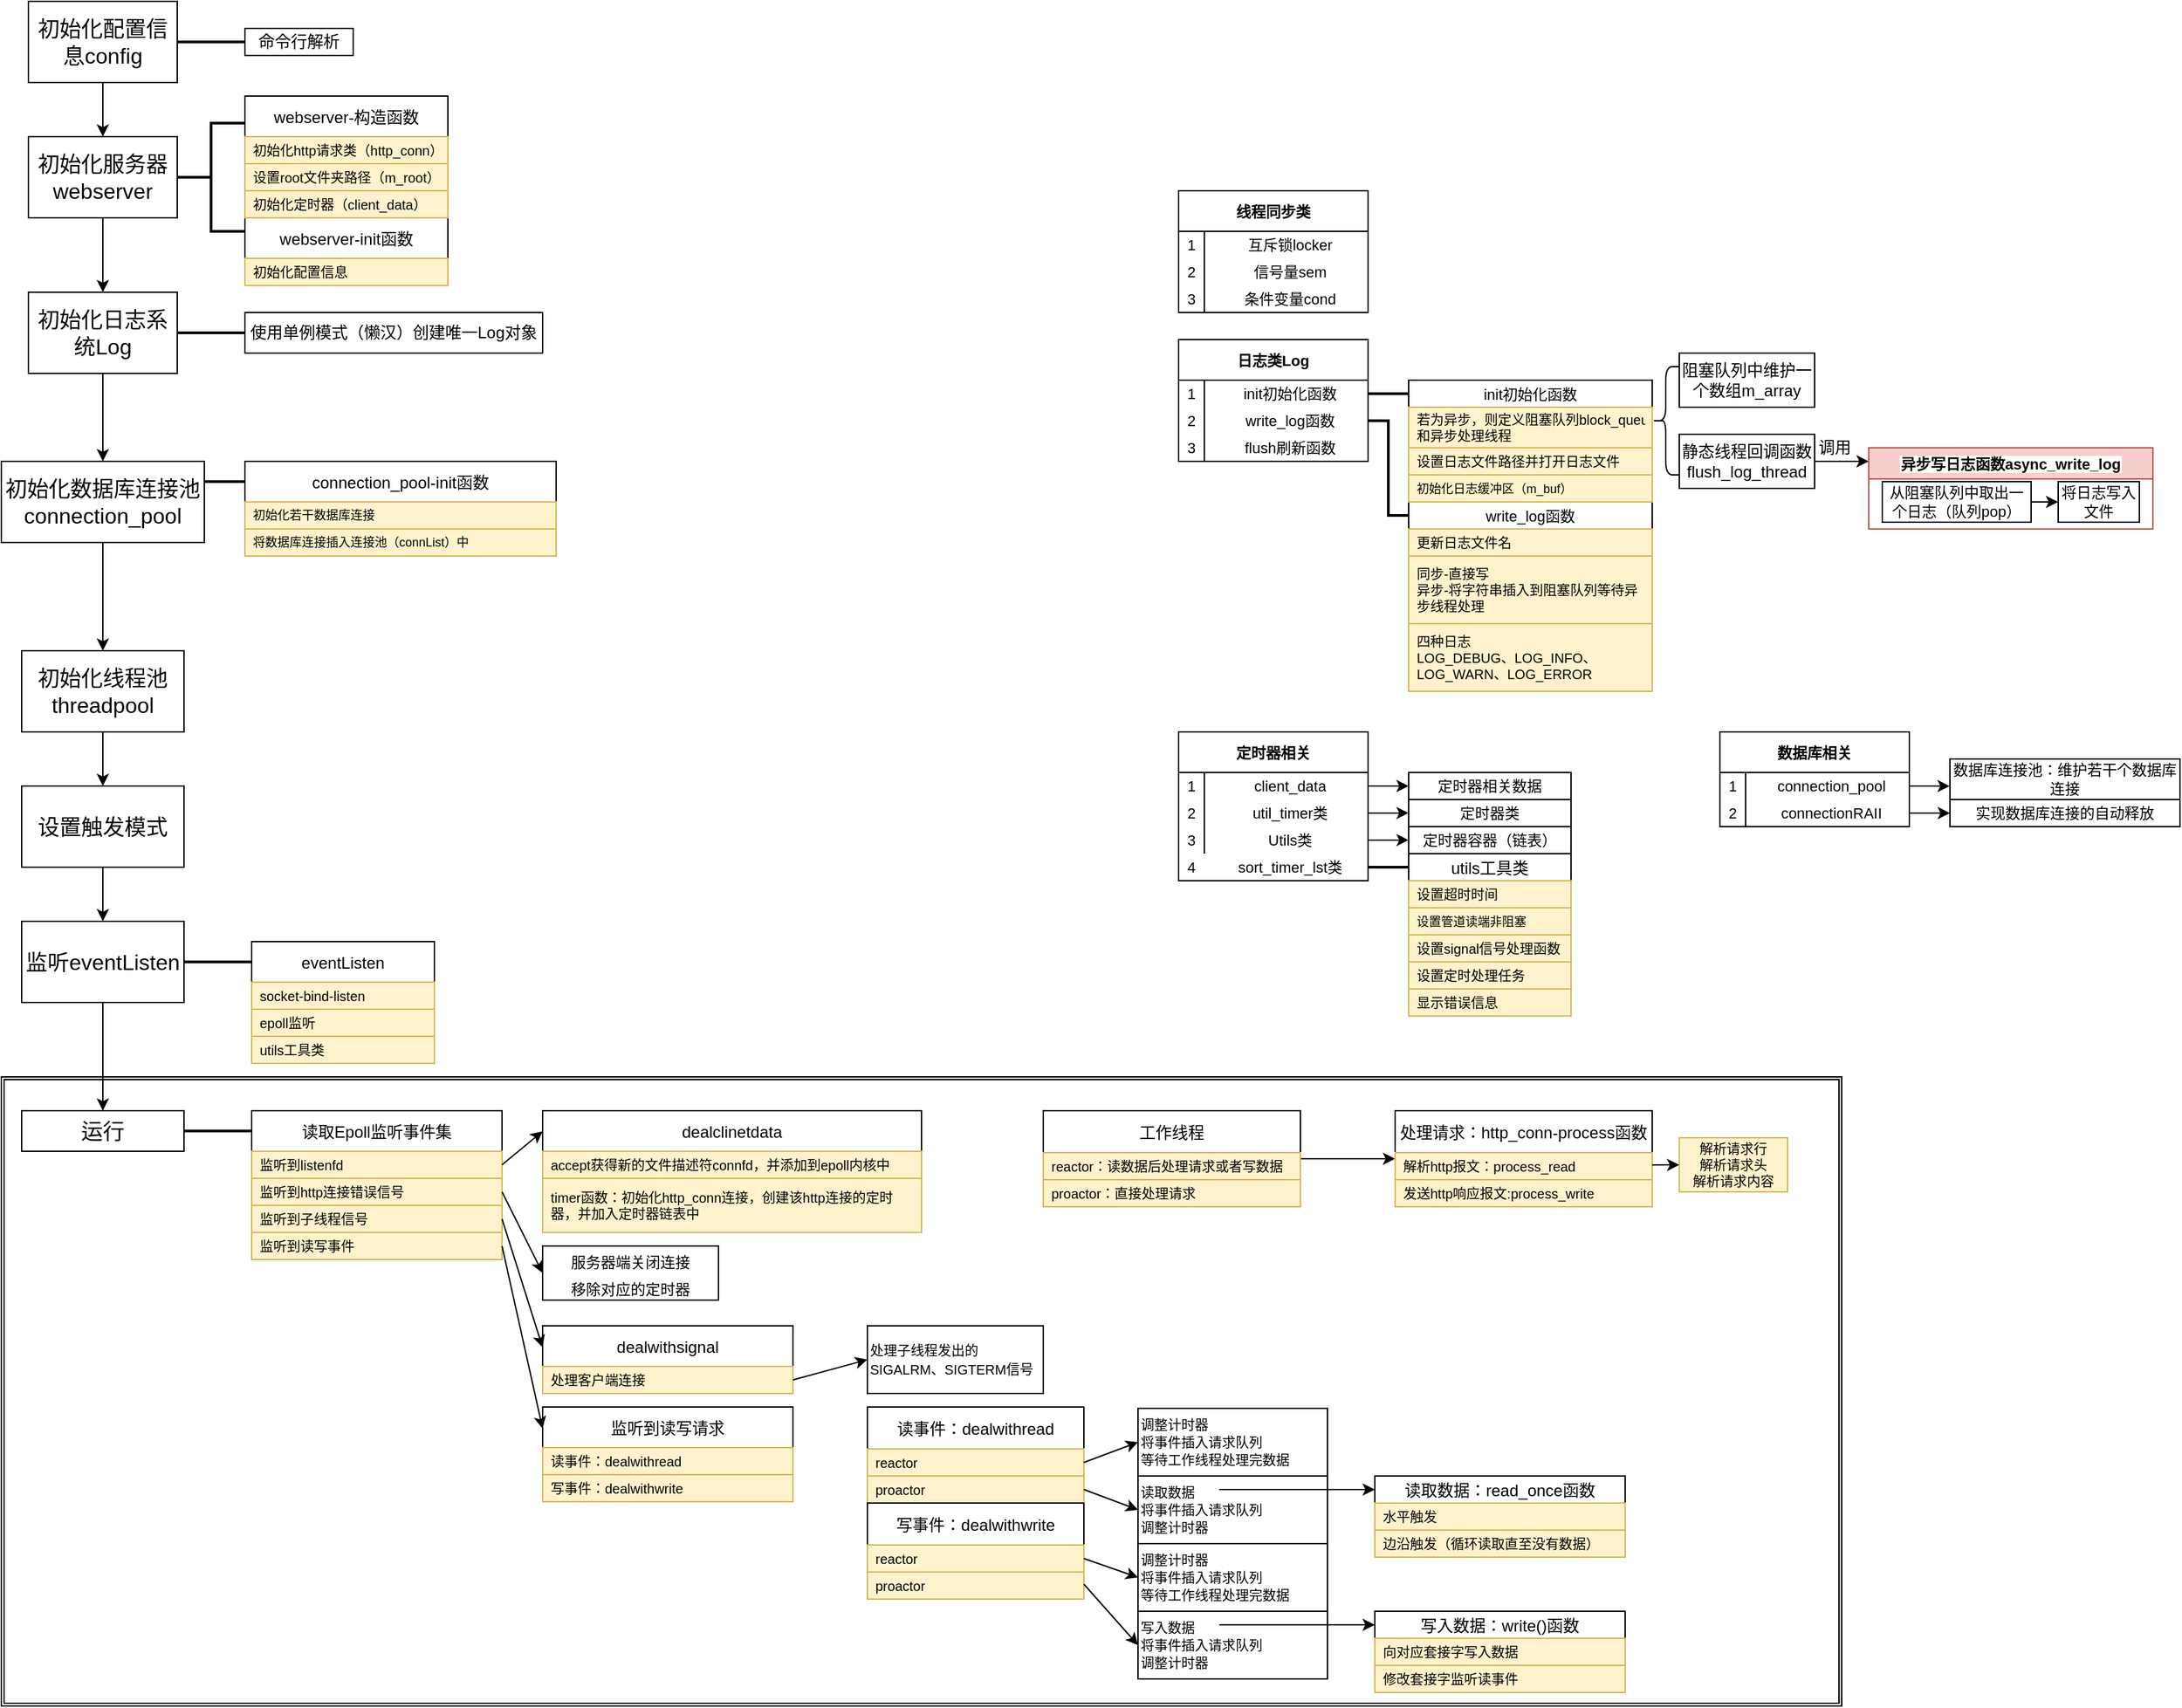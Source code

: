 <mxfile version="20.1.1" type="github">
  <diagram id="chODi_v-n7cq65_RIqqo" name="Page-1">
    <mxGraphModel dx="782" dy="475" grid="1" gridSize="10" guides="1" tooltips="1" connect="1" arrows="1" fold="1" page="1" pageScale="1" pageWidth="827" pageHeight="1169" math="0" shadow="0">
      <root>
        <mxCell id="0" />
        <mxCell id="1" parent="0" />
        <mxCell id="If7hi21jr3shKMRsduzb-184" value="" style="shape=ext;double=1;rounded=0;whiteSpace=wrap;html=1;labelBackgroundColor=none;fontFamily=Helvetica;fontSize=11;strokeColor=default;strokeWidth=1;" parent="1" vertex="1">
          <mxGeometry x="80" y="855" width="1360" height="465" as="geometry" />
        </mxCell>
        <mxCell id="X6huxfXXV4CMVZdoAmuB-3" style="edgeStyle=orthogonalEdgeStyle;rounded=0;orthogonalLoop=1;jettySize=auto;html=1;entryX=0.5;entryY=0;entryDx=0;entryDy=0;fontSize=16;fontFamily=Helvetica;" parent="1" source="X6huxfXXV4CMVZdoAmuB-1" target="X6huxfXXV4CMVZdoAmuB-2" edge="1">
          <mxGeometry relative="1" as="geometry" />
        </mxCell>
        <mxCell id="X6huxfXXV4CMVZdoAmuB-1" value="&lt;font style=&quot;font-size: 16px;&quot;&gt;初始化配置信息config&lt;/font&gt;" style="rounded=0;whiteSpace=wrap;html=1;fontFamily=Helvetica;" parent="1" vertex="1">
          <mxGeometry x="100" y="60" width="110" height="60" as="geometry" />
        </mxCell>
        <mxCell id="hTme4FrNAQkry3wzWzrD-23" style="edgeStyle=orthogonalEdgeStyle;rounded=0;orthogonalLoop=1;jettySize=auto;html=1;exitX=0.5;exitY=1;exitDx=0;exitDy=0;entryX=0.5;entryY=0;entryDx=0;entryDy=0;fontSize=10;fontFamily=Helvetica;" parent="1" source="X6huxfXXV4CMVZdoAmuB-2" target="hTme4FrNAQkry3wzWzrD-6" edge="1">
          <mxGeometry relative="1" as="geometry" />
        </mxCell>
        <mxCell id="X6huxfXXV4CMVZdoAmuB-2" value="&lt;font style=&quot;font-size: 16px;&quot;&gt;初始化服务器webserver&lt;/font&gt;" style="rounded=0;whiteSpace=wrap;html=1;fontFamily=Helvetica;" parent="1" vertex="1">
          <mxGeometry x="100" y="160" width="110" height="60" as="geometry" />
        </mxCell>
        <mxCell id="tHm_pdnACIAALHQ7IJnF-1" value="webserver-init函数" style="swimlane;fontStyle=0;childLayout=stackLayout;horizontal=1;startSize=30;horizontalStack=0;resizeParent=1;resizeParentMax=0;resizeLast=0;collapsible=1;marginBottom=0;fontFamily=Helvetica;" parent="1" vertex="1">
          <mxGeometry x="260" y="220" width="150" height="50" as="geometry">
            <mxRectangle x="260" y="220" width="110" height="30" as="alternateBounds" />
          </mxGeometry>
        </mxCell>
        <mxCell id="tHm_pdnACIAALHQ7IJnF-2" value="初始化配置信息" style="text;strokeColor=#d6b656;fillColor=#fff2cc;align=left;verticalAlign=middle;spacingLeft=4;spacingRight=4;overflow=hidden;points=[[0,0.5],[1,0.5]];portConstraint=eastwest;rotatable=0;fontSize=10;fontFamily=Helvetica;" parent="tHm_pdnACIAALHQ7IJnF-1" vertex="1">
          <mxGeometry y="30" width="150" height="20" as="geometry" />
        </mxCell>
        <mxCell id="SK1pImSEw0LsBvb1q7Pm-3" value="webserver-构造函数" style="swimlane;fontStyle=0;childLayout=stackLayout;horizontal=1;startSize=30;horizontalStack=0;resizeParent=1;resizeParentMax=0;resizeLast=0;collapsible=1;marginBottom=0;fontFamily=Helvetica;" parent="1" vertex="1">
          <mxGeometry x="260" y="130" width="150" height="90" as="geometry">
            <mxRectangle x="260" y="130" width="110" height="30" as="alternateBounds" />
          </mxGeometry>
        </mxCell>
        <mxCell id="SK1pImSEw0LsBvb1q7Pm-4" value="初始化http请求类（http_conn）" style="text;strokeColor=#d6b656;fillColor=#fff2cc;align=left;verticalAlign=middle;spacingLeft=4;spacingRight=4;overflow=hidden;points=[[0,0.5],[1,0.5]];portConstraint=eastwest;rotatable=0;fontSize=10;fontFamily=Helvetica;" parent="SK1pImSEw0LsBvb1q7Pm-3" vertex="1">
          <mxGeometry y="30" width="150" height="20" as="geometry" />
        </mxCell>
        <mxCell id="SK1pImSEw0LsBvb1q7Pm-5" value="设置root文件夹路径（m_root）" style="text;strokeColor=#d6b656;fillColor=#fff2cc;align=left;verticalAlign=middle;spacingLeft=4;spacingRight=4;overflow=hidden;points=[[0,0.5],[1,0.5]];portConstraint=eastwest;rotatable=0;fontSize=10;fontFamily=Helvetica;" parent="SK1pImSEw0LsBvb1q7Pm-3" vertex="1">
          <mxGeometry y="50" width="150" height="20" as="geometry" />
        </mxCell>
        <mxCell id="SK1pImSEw0LsBvb1q7Pm-6" value="初始化定时器（client_data）" style="text;strokeColor=#d6b656;fillColor=#fff2cc;align=left;verticalAlign=middle;spacingLeft=4;spacingRight=4;overflow=hidden;points=[[0,0.5],[1,0.5]];portConstraint=eastwest;rotatable=0;fontSize=10;fontFamily=Helvetica;" parent="SK1pImSEw0LsBvb1q7Pm-3" vertex="1">
          <mxGeometry y="70" width="150" height="20" as="geometry" />
        </mxCell>
        <mxCell id="tHm_pdnACIAALHQ7IJnF-5" value="" style="strokeWidth=2;html=1;shape=mxgraph.flowchart.annotation_2;align=left;labelPosition=right;pointerEvents=1;fontFamily=Helvetica;" parent="1" vertex="1">
          <mxGeometry x="210" y="150" width="50" height="80" as="geometry" />
        </mxCell>
        <mxCell id="hTme4FrNAQkry3wzWzrD-2" value="" style="line;strokeWidth=2;html=1;fontSize=10;fontFamily=Helvetica;" parent="1" vertex="1">
          <mxGeometry x="210" y="85" width="50" height="10" as="geometry" />
        </mxCell>
        <mxCell id="hTme4FrNAQkry3wzWzrD-5" value="&lt;font style=&quot;font-size: 12px;&quot;&gt;命令行解析&lt;/font&gt;" style="rounded=0;whiteSpace=wrap;html=1;fontFamily=Helvetica;" parent="1" vertex="1">
          <mxGeometry x="260" y="80" width="80" height="20" as="geometry" />
        </mxCell>
        <mxCell id="hTme4FrNAQkry3wzWzrD-116" value="" style="edgeStyle=orthogonalEdgeStyle;rounded=0;orthogonalLoop=1;jettySize=auto;html=1;fontSize=11;fontColor=#000000;fontFamily=Helvetica;" parent="1" source="hTme4FrNAQkry3wzWzrD-6" target="hTme4FrNAQkry3wzWzrD-115" edge="1">
          <mxGeometry relative="1" as="geometry" />
        </mxCell>
        <mxCell id="hTme4FrNAQkry3wzWzrD-6" value="&lt;font style=&quot;font-size: 16px;&quot;&gt;初始化日志系统Log&lt;/font&gt;" style="rounded=0;whiteSpace=wrap;html=1;fontFamily=Helvetica;" parent="1" vertex="1">
          <mxGeometry x="100" y="275" width="110" height="60" as="geometry" />
        </mxCell>
        <mxCell id="hTme4FrNAQkry3wzWzrD-22" value="" style="line;strokeWidth=2;html=1;fontSize=10;fontFamily=Helvetica;" parent="1" vertex="1">
          <mxGeometry x="210" y="300" width="50" height="10" as="geometry" />
        </mxCell>
        <mxCell id="If7hi21jr3shKMRsduzb-65" value="" style="edgeStyle=orthogonalEdgeStyle;rounded=0;orthogonalLoop=1;jettySize=auto;html=1;fontFamily=Helvetica;fontSize=10;" parent="1" source="hTme4FrNAQkry3wzWzrD-115" target="If7hi21jr3shKMRsduzb-64" edge="1">
          <mxGeometry relative="1" as="geometry" />
        </mxCell>
        <mxCell id="hTme4FrNAQkry3wzWzrD-115" value="&lt;span style=&quot;font-size: 16px;&quot;&gt;初始化数据库连接池connection_pool&lt;/span&gt;" style="whiteSpace=wrap;html=1;rounded=0;fontFamily=Helvetica;" parent="1" vertex="1">
          <mxGeometry x="80" y="400" width="150" height="60" as="geometry" />
        </mxCell>
        <mxCell id="hTme4FrNAQkry3wzWzrD-128" value="connection_pool-init函数" style="swimlane;fontStyle=0;childLayout=stackLayout;horizontal=1;startSize=30;horizontalStack=0;resizeParent=1;resizeParentMax=0;resizeLast=0;collapsible=1;marginBottom=0;labelBackgroundColor=#FFFFFF;labelBorderColor=none;fontSize=12;strokeWidth=1;fontFamily=Helvetica;" parent="1" vertex="1">
          <mxGeometry x="260" y="400" width="230" height="70" as="geometry">
            <mxRectangle x="260" y="400" width="170" height="30" as="alternateBounds" />
          </mxGeometry>
        </mxCell>
        <mxCell id="hTme4FrNAQkry3wzWzrD-129" value="初始化若干数据库连接" style="text;strokeColor=#D6B656;fillColor=#fff2cc;align=left;verticalAlign=middle;spacingLeft=4;spacingRight=4;overflow=hidden;points=[[0,0.5],[1,0.5]];portConstraint=eastwest;rotatable=0;labelBackgroundColor=none;labelBorderColor=none;fontSize=9;whiteSpace=wrap;fontStyle=0;fontFamily=Helvetica;" parent="hTme4FrNAQkry3wzWzrD-128" vertex="1">
          <mxGeometry y="30" width="230" height="20" as="geometry" />
        </mxCell>
        <mxCell id="hTme4FrNAQkry3wzWzrD-130" value="将数据库连接插入连接池（connList）中" style="text;strokeColor=#d6b656;fillColor=#fff2cc;align=left;verticalAlign=middle;spacingLeft=4;spacingRight=4;overflow=hidden;points=[[0,0.5],[1,0.5]];portConstraint=eastwest;rotatable=0;labelBackgroundColor=none;labelBorderColor=none;fontSize=9;whiteSpace=wrap;fontFamily=Helvetica;" parent="hTme4FrNAQkry3wzWzrD-128" vertex="1">
          <mxGeometry y="50" width="230" height="20" as="geometry" />
        </mxCell>
        <mxCell id="hTme4FrNAQkry3wzWzrD-132" value="" style="line;strokeWidth=2;html=1;fontSize=10;fontFamily=Helvetica;" parent="1" vertex="1">
          <mxGeometry x="230" y="410" width="30" height="10" as="geometry" />
        </mxCell>
        <mxCell id="hTme4FrNAQkry3wzWzrD-92" value="线程同步类" style="shape=table;startSize=30;container=1;collapsible=0;childLayout=tableLayout;fixedRows=1;rowLines=0;fontStyle=1;labelBackgroundColor=#FFFFFF;labelBorderColor=none;fontSize=11;fontColor=#000000;strokeColor=default;fontFamily=Helvetica;" parent="1" vertex="1">
          <mxGeometry x="950" y="200" width="140" height="90" as="geometry" />
        </mxCell>
        <mxCell id="hTme4FrNAQkry3wzWzrD-93" value="" style="shape=tableRow;horizontal=0;startSize=0;swimlaneHead=0;swimlaneBody=0;top=0;left=0;bottom=0;right=0;collapsible=0;dropTarget=0;fillColor=none;points=[[0,0.5],[1,0.5]];portConstraint=eastwest;labelBackgroundColor=#FFFFFF;labelBorderColor=none;fontSize=11;fontColor=#000000;strokeColor=default;fontFamily=Helvetica;" parent="hTme4FrNAQkry3wzWzrD-92" vertex="1">
          <mxGeometry y="30" width="140" height="20" as="geometry" />
        </mxCell>
        <mxCell id="hTme4FrNAQkry3wzWzrD-94" value="1" style="shape=partialRectangle;html=1;whiteSpace=wrap;connectable=0;fillColor=none;top=0;left=0;bottom=0;right=0;overflow=hidden;pointerEvents=1;labelBackgroundColor=#FFFFFF;labelBorderColor=none;fontSize=11;fontColor=#000000;strokeColor=default;fontFamily=Helvetica;" parent="hTme4FrNAQkry3wzWzrD-93" vertex="1">
          <mxGeometry width="19" height="20" as="geometry">
            <mxRectangle width="19" height="20" as="alternateBounds" />
          </mxGeometry>
        </mxCell>
        <mxCell id="hTme4FrNAQkry3wzWzrD-95" value="互斥锁locker" style="shape=partialRectangle;html=1;whiteSpace=wrap;connectable=0;fillColor=none;top=0;left=0;bottom=0;right=0;align=center;spacingLeft=6;overflow=hidden;labelBackgroundColor=#FFFFFF;labelBorderColor=none;fontSize=11;fontColor=#000000;strokeColor=default;fontFamily=Helvetica;" parent="hTme4FrNAQkry3wzWzrD-93" vertex="1">
          <mxGeometry x="19" width="121" height="20" as="geometry">
            <mxRectangle width="121" height="20" as="alternateBounds" />
          </mxGeometry>
        </mxCell>
        <mxCell id="hTme4FrNAQkry3wzWzrD-96" value="" style="shape=tableRow;horizontal=0;startSize=0;swimlaneHead=0;swimlaneBody=0;top=0;left=0;bottom=0;right=0;collapsible=0;dropTarget=0;fillColor=none;points=[[0,0.5],[1,0.5]];portConstraint=eastwest;labelBackgroundColor=#FFFFFF;labelBorderColor=none;fontSize=11;fontColor=#000000;strokeColor=default;fontFamily=Helvetica;" parent="hTme4FrNAQkry3wzWzrD-92" vertex="1">
          <mxGeometry y="50" width="140" height="20" as="geometry" />
        </mxCell>
        <mxCell id="hTme4FrNAQkry3wzWzrD-97" value="2" style="shape=partialRectangle;html=1;whiteSpace=wrap;connectable=0;fillColor=none;top=0;left=0;bottom=0;right=0;overflow=hidden;labelBackgroundColor=#FFFFFF;labelBorderColor=none;fontSize=11;fontColor=#000000;strokeColor=default;fontFamily=Helvetica;" parent="hTme4FrNAQkry3wzWzrD-96" vertex="1">
          <mxGeometry width="19" height="20" as="geometry">
            <mxRectangle width="19" height="20" as="alternateBounds" />
          </mxGeometry>
        </mxCell>
        <mxCell id="hTme4FrNAQkry3wzWzrD-98" value="信号量sem" style="shape=partialRectangle;html=1;whiteSpace=wrap;connectable=0;fillColor=none;top=0;left=0;bottom=0;right=0;align=center;spacingLeft=6;overflow=hidden;labelBackgroundColor=#FFFFFF;labelBorderColor=none;fontSize=11;fontColor=#000000;strokeColor=default;fontFamily=Helvetica;" parent="hTme4FrNAQkry3wzWzrD-96" vertex="1">
          <mxGeometry x="19" width="121" height="20" as="geometry">
            <mxRectangle width="121" height="20" as="alternateBounds" />
          </mxGeometry>
        </mxCell>
        <mxCell id="hTme4FrNAQkry3wzWzrD-99" value="" style="shape=tableRow;horizontal=0;startSize=0;swimlaneHead=0;swimlaneBody=0;top=0;left=0;bottom=0;right=0;collapsible=0;dropTarget=0;fillColor=none;points=[[0,0.5],[1,0.5]];portConstraint=eastwest;labelBackgroundColor=#FFFFFF;labelBorderColor=none;fontSize=11;fontColor=#000000;strokeColor=default;fontFamily=Helvetica;" parent="hTme4FrNAQkry3wzWzrD-92" vertex="1">
          <mxGeometry y="70" width="140" height="20" as="geometry" />
        </mxCell>
        <mxCell id="hTme4FrNAQkry3wzWzrD-100" value="3" style="shape=partialRectangle;html=1;whiteSpace=wrap;connectable=0;fillColor=none;top=0;left=0;bottom=0;right=0;overflow=hidden;labelBackgroundColor=#FFFFFF;labelBorderColor=none;fontSize=11;fontColor=#000000;strokeColor=default;fontFamily=Helvetica;" parent="hTme4FrNAQkry3wzWzrD-99" vertex="1">
          <mxGeometry width="19" height="20" as="geometry">
            <mxRectangle width="19" height="20" as="alternateBounds" />
          </mxGeometry>
        </mxCell>
        <mxCell id="hTme4FrNAQkry3wzWzrD-101" value="条件变量cond" style="shape=partialRectangle;html=1;whiteSpace=wrap;connectable=0;fillColor=none;top=0;left=0;bottom=0;right=0;align=center;spacingLeft=6;overflow=hidden;labelBackgroundColor=#FFFFFF;labelBorderColor=none;fontSize=11;fontColor=#000000;strokeColor=default;fontFamily=Helvetica;" parent="hTme4FrNAQkry3wzWzrD-99" vertex="1">
          <mxGeometry x="19" width="121" height="20" as="geometry">
            <mxRectangle width="121" height="20" as="alternateBounds" />
          </mxGeometry>
        </mxCell>
        <mxCell id="If7hi21jr3shKMRsduzb-15" value="日志类Log" style="shape=table;startSize=30;container=1;collapsible=0;childLayout=tableLayout;fixedRows=1;rowLines=0;fontStyle=1;labelBackgroundColor=#FFFFFF;labelBorderColor=none;fontSize=11;fontColor=#000000;strokeColor=default;fontFamily=Helvetica;" parent="1" vertex="1">
          <mxGeometry x="950" y="310" width="140" height="90" as="geometry" />
        </mxCell>
        <mxCell id="If7hi21jr3shKMRsduzb-16" value="" style="shape=tableRow;horizontal=0;startSize=0;swimlaneHead=0;swimlaneBody=0;top=0;left=0;bottom=0;right=0;collapsible=0;dropTarget=0;fillColor=none;points=[[0,0.5],[1,0.5]];portConstraint=eastwest;labelBackgroundColor=#FFFFFF;labelBorderColor=none;fontSize=11;fontColor=#000000;strokeColor=default;fontFamily=Helvetica;" parent="If7hi21jr3shKMRsduzb-15" vertex="1">
          <mxGeometry y="30" width="140" height="20" as="geometry" />
        </mxCell>
        <mxCell id="If7hi21jr3shKMRsduzb-17" value="1" style="shape=partialRectangle;html=1;whiteSpace=wrap;connectable=0;fillColor=none;top=0;left=0;bottom=0;right=0;overflow=hidden;pointerEvents=1;labelBackgroundColor=#FFFFFF;labelBorderColor=none;fontSize=11;fontColor=#000000;strokeColor=default;fontFamily=Helvetica;" parent="If7hi21jr3shKMRsduzb-16" vertex="1">
          <mxGeometry width="19" height="20" as="geometry">
            <mxRectangle width="19" height="20" as="alternateBounds" />
          </mxGeometry>
        </mxCell>
        <mxCell id="If7hi21jr3shKMRsduzb-18" value="init初始化函数" style="shape=partialRectangle;html=1;whiteSpace=wrap;connectable=0;fillColor=none;top=0;left=0;bottom=0;right=0;align=center;spacingLeft=6;overflow=hidden;labelBackgroundColor=#FFFFFF;labelBorderColor=none;fontSize=11;fontColor=#000000;strokeColor=default;fontFamily=Helvetica;" parent="If7hi21jr3shKMRsduzb-16" vertex="1">
          <mxGeometry x="19" width="121" height="20" as="geometry">
            <mxRectangle width="121" height="20" as="alternateBounds" />
          </mxGeometry>
        </mxCell>
        <mxCell id="If7hi21jr3shKMRsduzb-19" value="" style="shape=tableRow;horizontal=0;startSize=0;swimlaneHead=0;swimlaneBody=0;top=0;left=0;bottom=0;right=0;collapsible=0;dropTarget=0;fillColor=none;points=[[0,0.5],[1,0.5]];portConstraint=eastwest;labelBackgroundColor=#FFFFFF;labelBorderColor=none;fontSize=11;fontColor=#000000;strokeColor=default;fontFamily=Helvetica;" parent="If7hi21jr3shKMRsduzb-15" vertex="1">
          <mxGeometry y="50" width="140" height="20" as="geometry" />
        </mxCell>
        <mxCell id="If7hi21jr3shKMRsduzb-20" value="2" style="shape=partialRectangle;html=1;whiteSpace=wrap;connectable=0;fillColor=none;top=0;left=0;bottom=0;right=0;overflow=hidden;labelBackgroundColor=#FFFFFF;labelBorderColor=none;fontSize=11;fontColor=#000000;strokeColor=default;fontFamily=Helvetica;" parent="If7hi21jr3shKMRsduzb-19" vertex="1">
          <mxGeometry width="19" height="20" as="geometry">
            <mxRectangle width="19" height="20" as="alternateBounds" />
          </mxGeometry>
        </mxCell>
        <mxCell id="If7hi21jr3shKMRsduzb-21" value="write_log函数" style="shape=partialRectangle;html=1;whiteSpace=wrap;connectable=0;fillColor=none;top=0;left=0;bottom=0;right=0;align=center;spacingLeft=6;overflow=hidden;labelBackgroundColor=#FFFFFF;labelBorderColor=none;fontSize=11;fontColor=#000000;strokeColor=default;fontFamily=Helvetica;" parent="If7hi21jr3shKMRsduzb-19" vertex="1">
          <mxGeometry x="19" width="121" height="20" as="geometry">
            <mxRectangle width="121" height="20" as="alternateBounds" />
          </mxGeometry>
        </mxCell>
        <mxCell id="If7hi21jr3shKMRsduzb-22" value="" style="shape=tableRow;horizontal=0;startSize=0;swimlaneHead=0;swimlaneBody=0;top=0;left=0;bottom=0;right=0;collapsible=0;dropTarget=0;fillColor=none;points=[[0,0.5],[1,0.5]];portConstraint=eastwest;labelBackgroundColor=#FFFFFF;labelBorderColor=none;fontSize=11;fontColor=#000000;strokeColor=default;fontFamily=Helvetica;" parent="If7hi21jr3shKMRsduzb-15" vertex="1">
          <mxGeometry y="70" width="140" height="20" as="geometry" />
        </mxCell>
        <mxCell id="If7hi21jr3shKMRsduzb-23" value="3" style="shape=partialRectangle;html=1;whiteSpace=wrap;connectable=0;fillColor=none;top=0;left=0;bottom=0;right=0;overflow=hidden;labelBackgroundColor=#FFFFFF;labelBorderColor=none;fontSize=11;fontColor=#000000;strokeColor=default;fontFamily=Helvetica;" parent="If7hi21jr3shKMRsduzb-22" vertex="1">
          <mxGeometry width="19" height="20" as="geometry">
            <mxRectangle width="19" height="20" as="alternateBounds" />
          </mxGeometry>
        </mxCell>
        <mxCell id="If7hi21jr3shKMRsduzb-24" value="flush刷新函数" style="shape=partialRectangle;html=1;whiteSpace=wrap;connectable=0;fillColor=none;top=0;left=0;bottom=0;right=0;align=center;spacingLeft=6;overflow=hidden;labelBackgroundColor=#FFFFFF;labelBorderColor=none;fontSize=11;fontColor=#000000;strokeColor=default;fontFamily=Helvetica;" parent="If7hi21jr3shKMRsduzb-22" vertex="1">
          <mxGeometry x="19" width="121" height="20" as="geometry">
            <mxRectangle width="121" height="20" as="alternateBounds" />
          </mxGeometry>
        </mxCell>
        <mxCell id="If7hi21jr3shKMRsduzb-33" value="write_log函数" style="swimlane;fontStyle=0;childLayout=stackLayout;horizontal=1;startSize=20;horizontalStack=0;resizeParent=1;resizeParentMax=0;resizeLast=0;collapsible=1;marginBottom=0;labelBackgroundColor=none;fontFamily=Helvetica;fontSize=11;" parent="1" vertex="1">
          <mxGeometry x="1120" y="430" width="180" height="140" as="geometry">
            <mxRectangle x="1120" y="430" width="100" height="20" as="alternateBounds" />
          </mxGeometry>
        </mxCell>
        <mxCell id="If7hi21jr3shKMRsduzb-91" value="更新日志文件名" style="text;strokeColor=#d6b656;fillColor=#fff2cc;align=left;verticalAlign=middle;spacingLeft=4;spacingRight=4;overflow=hidden;points=[[0,0.5],[1,0.5]];portConstraint=eastwest;rotatable=0;labelBackgroundColor=none;fontFamily=Helvetica;fontSize=10;whiteSpace=wrap;" parent="If7hi21jr3shKMRsduzb-33" vertex="1">
          <mxGeometry y="20" width="180" height="20" as="geometry" />
        </mxCell>
        <mxCell id="If7hi21jr3shKMRsduzb-34" value="同步-直接写&#xa;异步-将字符串插入到阻塞队列等待异步线程处理" style="text;strokeColor=#d6b656;fillColor=#fff2cc;align=left;verticalAlign=middle;spacingLeft=4;spacingRight=4;overflow=hidden;points=[[0,0.5],[1,0.5]];portConstraint=eastwest;rotatable=0;labelBackgroundColor=none;fontFamily=Helvetica;fontSize=10;whiteSpace=wrap;" parent="If7hi21jr3shKMRsduzb-33" vertex="1">
          <mxGeometry y="40" width="180" height="50" as="geometry" />
        </mxCell>
        <mxCell id="If7hi21jr3shKMRsduzb-92" value="四种日志&#xa;LOG_DEBUG、LOG_INFO、LOG_WARN、LOG_ERROR" style="text;strokeColor=#d6b656;fillColor=#fff2cc;align=left;verticalAlign=middle;spacingLeft=4;spacingRight=4;overflow=hidden;points=[[0,0.5],[1,0.5]];portConstraint=eastwest;rotatable=0;labelBackgroundColor=none;fontFamily=Helvetica;fontSize=10;whiteSpace=wrap;" parent="If7hi21jr3shKMRsduzb-33" vertex="1">
          <mxGeometry y="90" width="180" height="50" as="geometry" />
        </mxCell>
        <mxCell id="If7hi21jr3shKMRsduzb-67" value="" style="edgeStyle=orthogonalEdgeStyle;rounded=0;orthogonalLoop=1;jettySize=auto;html=1;fontFamily=Helvetica;fontSize=16;" parent="1" source="If7hi21jr3shKMRsduzb-64" target="If7hi21jr3shKMRsduzb-66" edge="1">
          <mxGeometry relative="1" as="geometry" />
        </mxCell>
        <mxCell id="If7hi21jr3shKMRsduzb-64" value="&lt;font style=&quot;font-size: 16px;&quot;&gt;初始化线程池threadpool&lt;/font&gt;" style="rounded=0;whiteSpace=wrap;html=1;" parent="1" vertex="1">
          <mxGeometry x="95" y="540" width="120" height="60" as="geometry" />
        </mxCell>
        <mxCell id="If7hi21jr3shKMRsduzb-69" value="" style="edgeStyle=orthogonalEdgeStyle;rounded=0;orthogonalLoop=1;jettySize=auto;html=1;fontFamily=Helvetica;fontSize=16;" parent="1" source="If7hi21jr3shKMRsduzb-66" target="If7hi21jr3shKMRsduzb-68" edge="1">
          <mxGeometry relative="1" as="geometry" />
        </mxCell>
        <mxCell id="If7hi21jr3shKMRsduzb-66" value="&lt;font style=&quot;font-size: 16px;&quot;&gt;设置触发模式&lt;/font&gt;" style="whiteSpace=wrap;html=1;rounded=0;" parent="1" vertex="1">
          <mxGeometry x="95" y="640" width="120" height="60" as="geometry" />
        </mxCell>
        <mxCell id="If7hi21jr3shKMRsduzb-138" value="" style="edgeStyle=orthogonalEdgeStyle;rounded=0;orthogonalLoop=1;jettySize=auto;html=1;fontFamily=Helvetica;fontSize=10;" parent="1" source="If7hi21jr3shKMRsduzb-68" target="If7hi21jr3shKMRsduzb-137" edge="1">
          <mxGeometry relative="1" as="geometry" />
        </mxCell>
        <mxCell id="If7hi21jr3shKMRsduzb-68" value="&lt;font style=&quot;font-size: 16px;&quot;&gt;监听eventListen&lt;/font&gt;" style="whiteSpace=wrap;html=1;rounded=0;" parent="1" vertex="1">
          <mxGeometry x="95" y="740" width="120" height="60" as="geometry" />
        </mxCell>
        <mxCell id="If7hi21jr3shKMRsduzb-70" value="" style="line;strokeWidth=2;html=1;fontSize=10;fontFamily=Helvetica;" parent="1" vertex="1">
          <mxGeometry x="215" y="765" width="50" height="10" as="geometry" />
        </mxCell>
        <mxCell id="If7hi21jr3shKMRsduzb-71" value="eventListen" style="swimlane;fontStyle=0;childLayout=stackLayout;horizontal=1;startSize=30;horizontalStack=0;resizeParent=1;resizeParentMax=0;resizeLast=0;collapsible=1;marginBottom=0;fontSize=12;fontFamily=Helvetica;" parent="1" vertex="1">
          <mxGeometry x="265" y="755" width="135" height="90" as="geometry">
            <mxRectangle x="265" y="755" width="220" height="30" as="alternateBounds" />
          </mxGeometry>
        </mxCell>
        <mxCell id="If7hi21jr3shKMRsduzb-72" value="socket-bind-listen" style="text;strokeColor=#d6b656;fillColor=#fff2cc;align=left;verticalAlign=middle;spacingLeft=4;spacingRight=4;overflow=hidden;points=[[0,0.5],[1,0.5]];portConstraint=eastwest;rotatable=0;fontSize=10;labelBorderColor=none;labelBackgroundColor=none;fontFamily=Helvetica;" parent="If7hi21jr3shKMRsduzb-71" vertex="1">
          <mxGeometry y="30" width="135" height="20" as="geometry" />
        </mxCell>
        <mxCell id="If7hi21jr3shKMRsduzb-73" value="epoll监听" style="text;strokeColor=#d6b656;fillColor=#fff2cc;align=left;verticalAlign=middle;spacingLeft=4;spacingRight=4;overflow=hidden;points=[[0,0.5],[1,0.5]];portConstraint=eastwest;rotatable=0;fontSize=10;fontFamily=Helvetica;" parent="If7hi21jr3shKMRsduzb-71" vertex="1">
          <mxGeometry y="50" width="135" height="20" as="geometry" />
        </mxCell>
        <mxCell id="If7hi21jr3shKMRsduzb-74" value="utils工具类" style="text;strokeColor=#d6b656;fillColor=#fff2cc;align=left;verticalAlign=middle;spacingLeft=4;spacingRight=4;overflow=hidden;points=[[0,0.5],[1,0.5]];portConstraint=eastwest;rotatable=0;fontSize=10;fontFamily=Helvetica;" parent="If7hi21jr3shKMRsduzb-71" vertex="1">
          <mxGeometry y="70" width="135" height="20" as="geometry" />
        </mxCell>
        <mxCell id="If7hi21jr3shKMRsduzb-93" value="utils工具类" style="swimlane;fontStyle=0;childLayout=stackLayout;horizontal=1;startSize=20;horizontalStack=0;resizeParent=1;resizeParentMax=0;resizeLast=0;collapsible=1;marginBottom=0;fontSize=12;fontFamily=Helvetica;" parent="1" vertex="1">
          <mxGeometry x="1120" y="690" width="120" height="120" as="geometry">
            <mxRectangle x="1120" y="690" width="120" height="20" as="alternateBounds" />
          </mxGeometry>
        </mxCell>
        <mxCell id="If7hi21jr3shKMRsduzb-94" value="设置超时时间" style="text;strokeColor=#d6b656;fillColor=#fff2cc;align=left;verticalAlign=middle;spacingLeft=4;spacingRight=4;overflow=hidden;points=[[0,0.5],[1,0.5]];portConstraint=eastwest;rotatable=0;fontSize=10;labelBorderColor=none;labelBackgroundColor=none;fontFamily=Helvetica;" parent="If7hi21jr3shKMRsduzb-93" vertex="1">
          <mxGeometry y="20" width="120" height="20" as="geometry" />
        </mxCell>
        <mxCell id="If7hi21jr3shKMRsduzb-95" value="设置管道读端非阻塞" style="text;strokeColor=#d6b656;fillColor=#fff2cc;align=left;verticalAlign=middle;spacingLeft=4;spacingRight=4;overflow=hidden;points=[[0,0.5],[1,0.5]];portConstraint=eastwest;rotatable=0;fontSize=9;fontFamily=Helvetica;fontStyle=0" parent="If7hi21jr3shKMRsduzb-93" vertex="1">
          <mxGeometry y="40" width="120" height="20" as="geometry" />
        </mxCell>
        <mxCell id="If7hi21jr3shKMRsduzb-135" value="设置signal信号处理函数" style="text;strokeColor=#d6b656;fillColor=#fff2cc;align=left;verticalAlign=middle;spacingLeft=4;spacingRight=4;overflow=hidden;points=[[0,0.5],[1,0.5]];portConstraint=eastwest;rotatable=0;fontSize=10;fontFamily=Helvetica;" parent="If7hi21jr3shKMRsduzb-93" vertex="1">
          <mxGeometry y="60" width="120" height="20" as="geometry" />
        </mxCell>
        <mxCell id="If7hi21jr3shKMRsduzb-96" value="设置定时处理任务" style="text;strokeColor=#d6b656;fillColor=#fff2cc;align=left;verticalAlign=middle;spacingLeft=4;spacingRight=4;overflow=hidden;points=[[0,0.5],[1,0.5]];portConstraint=eastwest;rotatable=0;fontSize=10;fontFamily=Helvetica;" parent="If7hi21jr3shKMRsduzb-93" vertex="1">
          <mxGeometry y="80" width="120" height="20" as="geometry" />
        </mxCell>
        <mxCell id="If7hi21jr3shKMRsduzb-136" value="显示错误信息" style="text;strokeColor=#d6b656;fillColor=#fff2cc;align=left;verticalAlign=middle;spacingLeft=4;spacingRight=4;overflow=hidden;points=[[0,0.5],[1,0.5]];portConstraint=eastwest;rotatable=0;fontSize=10;fontFamily=Helvetica;" parent="If7hi21jr3shKMRsduzb-93" vertex="1">
          <mxGeometry y="100" width="120" height="20" as="geometry" />
        </mxCell>
        <mxCell id="If7hi21jr3shKMRsduzb-98" value="init初始化函数" style="swimlane;fontStyle=0;childLayout=stackLayout;horizontal=1;startSize=20;horizontalStack=0;resizeParent=1;resizeParentMax=0;resizeLast=0;collapsible=1;marginBottom=0;labelBackgroundColor=none;fontFamily=Helvetica;fontSize=11;" parent="1" vertex="1">
          <mxGeometry x="1120" y="340" width="180" height="90" as="geometry">
            <mxRectangle x="1120" y="340" width="100" height="20" as="alternateBounds" />
          </mxGeometry>
        </mxCell>
        <mxCell id="If7hi21jr3shKMRsduzb-106" value="若为异步，则定义阻塞队列block_queue&#xa;和异步处理线程" style="text;strokeColor=#d6b656;fillColor=#fff2cc;align=left;verticalAlign=middle;spacingLeft=4;spacingRight=4;overflow=hidden;points=[[0,0.5],[1,0.5]];portConstraint=eastwest;rotatable=0;fontSize=10;labelBorderColor=none;labelBackgroundColor=none;fontFamily=Helvetica;" parent="If7hi21jr3shKMRsduzb-98" vertex="1">
          <mxGeometry y="20" width="180" height="30" as="geometry" />
        </mxCell>
        <mxCell id="If7hi21jr3shKMRsduzb-108" value="设置日志文件路径并打开日志文件" style="text;strokeColor=#d6b656;fillColor=#fff2cc;align=left;verticalAlign=middle;spacingLeft=4;spacingRight=4;overflow=hidden;points=[[0,0.5],[1,0.5]];portConstraint=eastwest;rotatable=0;fontSize=10;fontFamily=Helvetica;" parent="If7hi21jr3shKMRsduzb-98" vertex="1">
          <mxGeometry y="50" width="180" height="20" as="geometry" />
        </mxCell>
        <mxCell id="If7hi21jr3shKMRsduzb-107" value="初始化日志缓冲区（m_buf）" style="text;strokeColor=#d6b656;fillColor=#fff2cc;align=left;verticalAlign=middle;spacingLeft=4;spacingRight=4;overflow=hidden;points=[[0,0.5],[1,0.5]];portConstraint=eastwest;rotatable=0;fontSize=9;fontFamily=Helvetica;" parent="If7hi21jr3shKMRsduzb-98" vertex="1">
          <mxGeometry y="70" width="180" height="20" as="geometry" />
        </mxCell>
        <mxCell id="If7hi21jr3shKMRsduzb-110" value="" style="edgeStyle=orthogonalEdgeStyle;rounded=0;orthogonalLoop=1;jettySize=auto;html=1;fontSize=12;fontColor=#000000;fontFamily=Helvetica;" parent="1" source="If7hi21jr3shKMRsduzb-119" edge="1">
          <mxGeometry relative="1" as="geometry">
            <mxPoint x="1460.0" y="400" as="targetPoint" />
          </mxGeometry>
        </mxCell>
        <UserObject label="调用" placeholders="1" name="Variable" id="If7hi21jr3shKMRsduzb-111">
          <mxCell style="text;html=1;strokeColor=none;fillColor=none;align=center;verticalAlign=middle;whiteSpace=wrap;overflow=hidden;labelBackgroundColor=#FFFFFF;labelBorderColor=none;fontSize=12;fontColor=#000000;fontFamily=Helvetica;" parent="1" vertex="1">
            <mxGeometry x="1420" y="380" width="30" height="20" as="geometry" />
          </mxCell>
        </UserObject>
        <mxCell id="If7hi21jr3shKMRsduzb-112" value="异步写日志函数async_write_log" style="swimlane;labelBackgroundColor=#FFFFFF;labelBorderColor=none;fontSize=11;fillColor=#f8cecc;strokeColor=#b85450;fontFamily=Helvetica;" parent="1" vertex="1">
          <mxGeometry x="1460" y="390" width="210" height="60" as="geometry">
            <mxRectangle x="640" y="350" width="190" height="30" as="alternateBounds" />
          </mxGeometry>
        </mxCell>
        <mxCell id="If7hi21jr3shKMRsduzb-113" style="edgeStyle=orthogonalEdgeStyle;rounded=0;orthogonalLoop=1;jettySize=auto;html=1;exitX=1;exitY=0.5;exitDx=0;exitDy=0;entryX=0;entryY=0.5;entryDx=0;entryDy=0;fontSize=11;fontColor=#000000;fontFamily=Helvetica;" parent="If7hi21jr3shKMRsduzb-112" source="If7hi21jr3shKMRsduzb-114" target="If7hi21jr3shKMRsduzb-115" edge="1">
          <mxGeometry relative="1" as="geometry" />
        </mxCell>
        <mxCell id="If7hi21jr3shKMRsduzb-114" value="&lt;font style=&quot;font-size: 11px;&quot;&gt;从阻塞队列中取出一个日志（队列pop）&lt;/font&gt;" style="text;html=1;strokeColor=default;fillColor=default;align=center;verticalAlign=middle;whiteSpace=wrap;rounded=0;labelBackgroundColor=#FFFFFF;labelBorderColor=none;fontSize=11;fontColor=#000000;strokeWidth=1;fontFamily=Helvetica;" parent="If7hi21jr3shKMRsduzb-112" vertex="1">
          <mxGeometry x="10" y="25" width="110" height="30" as="geometry" />
        </mxCell>
        <mxCell id="If7hi21jr3shKMRsduzb-115" value="将日志写入文件" style="text;html=1;strokeColor=default;fillColor=none;align=center;verticalAlign=middle;whiteSpace=wrap;rounded=0;labelBackgroundColor=#FFFFFF;labelBorderColor=none;fontSize=11;fontColor=#000000;strokeWidth=1;fontFamily=Helvetica;" parent="If7hi21jr3shKMRsduzb-112" vertex="1">
          <mxGeometry x="140" y="25" width="60" height="30" as="geometry" />
        </mxCell>
        <mxCell id="If7hi21jr3shKMRsduzb-116" value="" style="group" parent="1" connectable="0" vertex="1">
          <mxGeometry x="1300" y="320" width="120" height="100" as="geometry" />
        </mxCell>
        <mxCell id="If7hi21jr3shKMRsduzb-117" value="阻塞队列中维护一个数组m_array" style="whiteSpace=wrap;html=1;align=center;labelBackgroundColor=#FFFFFF;labelBorderColor=none;fontSize=12;fontColor=#000000;strokeColor=default;fontFamily=Helvetica;" parent="If7hi21jr3shKMRsduzb-116" vertex="1">
          <mxGeometry x="20" width="100" height="40" as="geometry" />
        </mxCell>
        <mxCell id="If7hi21jr3shKMRsduzb-118" value="" style="shape=curlyBracket;whiteSpace=wrap;html=1;rounded=1;labelBackgroundColor=#FFFFFF;labelBorderColor=none;fontSize=12;fontColor=#000000;strokeColor=default;fontFamily=Helvetica;" parent="If7hi21jr3shKMRsduzb-116" vertex="1">
          <mxGeometry y="10" width="20" height="80" as="geometry" />
        </mxCell>
        <mxCell id="If7hi21jr3shKMRsduzb-119" value="静态线程回调函数flush_log_thread" style="whiteSpace=wrap;html=1;align=center;labelBackgroundColor=#FFFFFF;labelBorderColor=none;fontSize=12;fontColor=#000000;strokeColor=default;fontFamily=Helvetica;" parent="If7hi21jr3shKMRsduzb-116" vertex="1">
          <mxGeometry x="20" y="60" width="100" height="40" as="geometry" />
        </mxCell>
        <mxCell id="If7hi21jr3shKMRsduzb-120" value="" style="line;strokeWidth=2;html=1;fontSize=10;fontFamily=Helvetica;" parent="1" vertex="1">
          <mxGeometry x="1090" y="345" width="30" height="10" as="geometry" />
        </mxCell>
        <mxCell id="If7hi21jr3shKMRsduzb-123" value="" style="line;strokeWidth=2;html=1;fontSize=10;fontFamily=Helvetica;rotation=90;" parent="1" vertex="1">
          <mxGeometry x="1070" y="400" width="70" height="10" as="geometry" />
        </mxCell>
        <mxCell id="If7hi21jr3shKMRsduzb-130" value="" style="line;strokeWidth=2;html=1;labelBackgroundColor=none;fontFamily=Helvetica;fontSize=10;" parent="1" vertex="1">
          <mxGeometry x="1104" y="435" width="16" height="10" as="geometry" />
        </mxCell>
        <mxCell id="If7hi21jr3shKMRsduzb-131" value="" style="line;strokeWidth=2;html=1;labelBackgroundColor=none;fontFamily=Helvetica;fontSize=10;" parent="1" vertex="1">
          <mxGeometry x="1090" y="365" width="16" height="10" as="geometry" />
        </mxCell>
        <mxCell id="If7hi21jr3shKMRsduzb-132" value="" style="line;strokeWidth=2;html=1;fontSize=10;fontFamily=Helvetica;" parent="1" vertex="1">
          <mxGeometry x="1090" y="695" width="30" height="10" as="geometry" />
        </mxCell>
        <mxCell id="If7hi21jr3shKMRsduzb-137" value="&lt;font style=&quot;font-size: 16px;&quot;&gt;运行&lt;/font&gt;" style="whiteSpace=wrap;html=1;rounded=0;" parent="1" vertex="1">
          <mxGeometry x="95" y="880" width="120" height="30" as="geometry" />
        </mxCell>
        <mxCell id="If7hi21jr3shKMRsduzb-139" value="读取Epoll监听事件集" style="swimlane;fontStyle=0;childLayout=stackLayout;horizontal=1;startSize=30;horizontalStack=0;resizeParent=1;resizeParentMax=0;resizeLast=0;collapsible=1;marginBottom=0;fontSize=12;fontFamily=Helvetica;" parent="1" vertex="1">
          <mxGeometry x="265" y="880" width="185" height="110" as="geometry">
            <mxRectangle x="265" y="755" width="220" height="30" as="alternateBounds" />
          </mxGeometry>
        </mxCell>
        <mxCell id="If7hi21jr3shKMRsduzb-140" value="监听到listenfd" style="text;strokeColor=#d6b656;fillColor=#fff2cc;align=left;verticalAlign=middle;spacingLeft=4;spacingRight=4;overflow=hidden;points=[[0,0.5],[1,0.5]];portConstraint=eastwest;rotatable=0;fontSize=10;labelBorderColor=none;labelBackgroundColor=none;fontFamily=Helvetica;" parent="If7hi21jr3shKMRsduzb-139" vertex="1">
          <mxGeometry y="30" width="185" height="20" as="geometry" />
        </mxCell>
        <mxCell id="If7hi21jr3shKMRsduzb-141" value="监听到http连接错误信号" style="text;strokeColor=#d6b656;fillColor=#fff2cc;align=left;verticalAlign=middle;spacingLeft=4;spacingRight=4;overflow=hidden;points=[[0,0.5],[1,0.5]];portConstraint=eastwest;rotatable=0;fontSize=10;fontFamily=Helvetica;" parent="If7hi21jr3shKMRsduzb-139" vertex="1">
          <mxGeometry y="50" width="185" height="20" as="geometry" />
        </mxCell>
        <mxCell id="If7hi21jr3shKMRsduzb-142" value="监听到子线程信号" style="text;strokeColor=#d6b656;fillColor=#fff2cc;align=left;verticalAlign=middle;spacingLeft=4;spacingRight=4;overflow=hidden;points=[[0,0.5],[1,0.5]];portConstraint=eastwest;rotatable=0;fontSize=10;fontFamily=Helvetica;" parent="If7hi21jr3shKMRsduzb-139" vertex="1">
          <mxGeometry y="70" width="185" height="20" as="geometry" />
        </mxCell>
        <mxCell id="If7hi21jr3shKMRsduzb-144" value="监听到读写事件" style="text;strokeColor=#d6b656;fillColor=#fff2cc;align=left;verticalAlign=middle;spacingLeft=4;spacingRight=4;overflow=hidden;points=[[0,0.5],[1,0.5]];portConstraint=eastwest;rotatable=0;fontSize=10;fontFamily=Helvetica;" parent="If7hi21jr3shKMRsduzb-139" vertex="1">
          <mxGeometry y="90" width="185" height="20" as="geometry" />
        </mxCell>
        <mxCell id="If7hi21jr3shKMRsduzb-143" value="" style="line;strokeWidth=2;html=1;fontSize=10;fontFamily=Helvetica;" parent="1" vertex="1">
          <mxGeometry x="215" y="890" width="50" height="10" as="geometry" />
        </mxCell>
        <mxCell id="If7hi21jr3shKMRsduzb-148" value="dealclinetdata" style="swimlane;fontStyle=0;childLayout=stackLayout;horizontal=1;startSize=30;horizontalStack=0;resizeParent=1;resizeParentMax=0;resizeLast=0;collapsible=1;marginBottom=0;fontSize=12;fontFamily=Helvetica;" parent="1" vertex="1">
          <mxGeometry x="480" y="880" width="280" height="90" as="geometry">
            <mxRectangle x="480" y="880" width="220" height="30" as="alternateBounds" />
          </mxGeometry>
        </mxCell>
        <mxCell id="If7hi21jr3shKMRsduzb-149" value="accept获得新的文件描述符connfd，并添加到epoll内核中" style="text;strokeColor=#d6b656;fillColor=#fff2cc;align=left;verticalAlign=middle;spacingLeft=4;spacingRight=4;overflow=hidden;points=[[0,0.5],[1,0.5]];portConstraint=eastwest;rotatable=0;fontSize=10;labelBorderColor=none;labelBackgroundColor=none;fontFamily=Helvetica;" parent="If7hi21jr3shKMRsduzb-148" vertex="1">
          <mxGeometry y="30" width="280" height="20" as="geometry" />
        </mxCell>
        <mxCell id="If7hi21jr3shKMRsduzb-166" value="timer函数：初始化http_conn连接，创建该http连接的定时器，并加入定时器链表中" style="text;strokeColor=#d6b656;fillColor=#fff2cc;align=left;verticalAlign=middle;spacingLeft=4;spacingRight=4;overflow=hidden;points=[[0,0.5],[1,0.5]];portConstraint=eastwest;rotatable=0;fontSize=10;labelBorderColor=none;labelBackgroundColor=none;fontFamily=Helvetica;whiteSpace=wrap;" parent="If7hi21jr3shKMRsduzb-148" vertex="1">
          <mxGeometry y="50" width="280" height="40" as="geometry" />
        </mxCell>
        <mxCell id="If7hi21jr3shKMRsduzb-153" value="监听到读写请求" style="swimlane;fontStyle=0;childLayout=stackLayout;horizontal=1;startSize=30;horizontalStack=0;resizeParent=1;resizeParentMax=0;resizeLast=0;collapsible=1;marginBottom=0;fontSize=12;fontFamily=Helvetica;" parent="1" vertex="1">
          <mxGeometry x="480" y="1099" width="185" height="70" as="geometry">
            <mxRectangle x="480" y="1050" width="220" height="30" as="alternateBounds" />
          </mxGeometry>
        </mxCell>
        <mxCell id="If7hi21jr3shKMRsduzb-154" value="读事件：dealwithread" style="text;strokeColor=#d6b656;fillColor=#fff2cc;align=left;verticalAlign=middle;spacingLeft=4;spacingRight=4;overflow=hidden;points=[[0,0.5],[1,0.5]];portConstraint=eastwest;rotatable=0;fontSize=10;labelBorderColor=none;labelBackgroundColor=none;fontFamily=Helvetica;" parent="If7hi21jr3shKMRsduzb-153" vertex="1">
          <mxGeometry y="30" width="185" height="20" as="geometry" />
        </mxCell>
        <mxCell id="If7hi21jr3shKMRsduzb-155" value="写事件：dealwithwrite" style="text;strokeColor=#d6b656;fillColor=#fff2cc;align=left;verticalAlign=middle;spacingLeft=4;spacingRight=4;overflow=hidden;points=[[0,0.5],[1,0.5]];portConstraint=eastwest;rotatable=0;fontSize=10;labelBorderColor=none;labelBackgroundColor=none;fontFamily=Helvetica;" parent="If7hi21jr3shKMRsduzb-153" vertex="1">
          <mxGeometry y="50" width="185" height="20" as="geometry" />
        </mxCell>
        <mxCell id="If7hi21jr3shKMRsduzb-156" value="dealwithsignal" style="swimlane;fontStyle=0;childLayout=stackLayout;horizontal=1;startSize=30;horizontalStack=0;resizeParent=1;resizeParentMax=0;resizeLast=0;collapsible=1;marginBottom=0;fontSize=12;fontFamily=Helvetica;" parent="1" vertex="1">
          <mxGeometry x="480" y="1039" width="185" height="50" as="geometry">
            <mxRectangle x="480" y="990" width="220" height="30" as="alternateBounds" />
          </mxGeometry>
        </mxCell>
        <mxCell id="If7hi21jr3shKMRsduzb-157" value="处理客户端连接" style="text;strokeColor=#d6b656;fillColor=#fff2cc;align=left;verticalAlign=middle;spacingLeft=4;spacingRight=4;overflow=hidden;points=[[0,0.5],[1,0.5]];portConstraint=eastwest;rotatable=0;fontSize=10;labelBorderColor=none;labelBackgroundColor=none;fontFamily=Helvetica;" parent="If7hi21jr3shKMRsduzb-156" vertex="1">
          <mxGeometry y="30" width="185" height="20" as="geometry" />
        </mxCell>
        <mxCell id="If7hi21jr3shKMRsduzb-160" value="&lt;font style=&quot;font-size: 11px;&quot;&gt;服务器端关闭连接&lt;br&gt;移除对应的定时器&lt;/font&gt;" style="rounded=0;whiteSpace=wrap;html=1;labelBackgroundColor=none;fontFamily=Helvetica;fontSize=16;strokeWidth=1;" parent="1" vertex="1">
          <mxGeometry x="480" y="980" width="130" height="40" as="geometry" />
        </mxCell>
        <mxCell id="If7hi21jr3shKMRsduzb-167" value="读事件：dealwithread" style="swimlane;fontStyle=0;childLayout=stackLayout;horizontal=1;startSize=31;horizontalStack=0;resizeParent=1;resizeParentMax=0;resizeLast=0;collapsible=1;marginBottom=0;fontSize=12;fontFamily=Helvetica;" parent="1" vertex="1">
          <mxGeometry x="720" y="1099" width="160" height="71" as="geometry">
            <mxRectangle x="480" y="1050" width="220" height="30" as="alternateBounds" />
          </mxGeometry>
        </mxCell>
        <mxCell id="If7hi21jr3shKMRsduzb-168" value="reactor" style="text;strokeColor=#d6b656;fillColor=#fff2cc;align=left;verticalAlign=middle;spacingLeft=4;spacingRight=4;overflow=hidden;points=[[0,0.5],[1,0.5]];portConstraint=eastwest;rotatable=0;fontSize=10;labelBorderColor=none;labelBackgroundColor=none;fontFamily=Helvetica;" parent="If7hi21jr3shKMRsduzb-167" vertex="1">
          <mxGeometry y="31" width="160" height="20" as="geometry" />
        </mxCell>
        <mxCell id="If7hi21jr3shKMRsduzb-169" value="proactor" style="text;strokeColor=#d6b656;fillColor=#fff2cc;align=left;verticalAlign=middle;spacingLeft=4;spacingRight=4;overflow=hidden;points=[[0,0.5],[1,0.5]];portConstraint=eastwest;rotatable=0;fontSize=10;labelBorderColor=none;labelBackgroundColor=none;fontFamily=Helvetica;" parent="If7hi21jr3shKMRsduzb-167" vertex="1">
          <mxGeometry y="51" width="160" height="20" as="geometry" />
        </mxCell>
        <mxCell id="If7hi21jr3shKMRsduzb-170" value="&lt;span style=&quot;font-size: 10px; background-color: initial;&quot;&gt;读取数据&lt;/span&gt;&lt;br&gt;&lt;span style=&quot;font-size: 10px; background-color: initial;&quot;&gt;将事件插入请求队列&lt;/span&gt;&lt;br&gt;&lt;span style=&quot;font-size: 10px; background-color: initial;&quot;&gt;调整计时器&lt;/span&gt;" style="text;strokeColor=default;fillColor=none;html=1;whiteSpace=wrap;verticalAlign=middle;overflow=hidden;labelBackgroundColor=none;fontFamily=Helvetica;fontSize=11;fillOpacity=100;imageAlign=left;deletable=1;" parent="1" vertex="1">
          <mxGeometry x="920" y="1150" width="140" height="50" as="geometry" />
        </mxCell>
        <mxCell id="If7hi21jr3shKMRsduzb-171" value="&lt;span style=&quot;font-size: 10px;&quot;&gt;调整计时器&lt;/span&gt;&lt;br&gt;&lt;span style=&quot;font-size: 10px; background-color: initial;&quot;&gt;将事件插入请求队列&lt;/span&gt;&lt;br&gt;&lt;span style=&quot;font-size: 10px; background-color: initial;&quot;&gt;等待&lt;/span&gt;&lt;span style=&quot;font-size: 10px;&quot;&gt;工作&lt;/span&gt;&lt;span style=&quot;font-size: 10px; background-color: initial;&quot;&gt;线程处理完数据&lt;/span&gt;" style="text;strokeColor=default;fillColor=none;html=1;whiteSpace=wrap;verticalAlign=middle;overflow=hidden;labelBackgroundColor=none;fontFamily=Helvetica;fontSize=11;fillOpacity=100;imageAlign=left;deletable=1;" parent="1" vertex="1">
          <mxGeometry x="920" y="1100" width="140" height="50" as="geometry" />
        </mxCell>
        <mxCell id="If7hi21jr3shKMRsduzb-172" value="" style="endArrow=classic;html=1;rounded=0;fontFamily=Helvetica;fontSize=11;curved=1;entryX=0;entryY=0.5;entryDx=0;entryDy=0;exitX=1;exitY=0.5;exitDx=0;exitDy=0;" parent="1" source="If7hi21jr3shKMRsduzb-168" target="If7hi21jr3shKMRsduzb-171" edge="1">
          <mxGeometry width="50" height="50" relative="1" as="geometry">
            <mxPoint x="910" y="1140" as="sourcePoint" />
            <mxPoint x="900" y="1150" as="targetPoint" />
          </mxGeometry>
        </mxCell>
        <mxCell id="If7hi21jr3shKMRsduzb-174" value="" style="endArrow=classic;html=1;rounded=0;fontFamily=Helvetica;fontSize=11;curved=1;entryX=0;entryY=0.5;entryDx=0;entryDy=0;exitX=1;exitY=0.5;exitDx=0;exitDy=0;" parent="1" source="If7hi21jr3shKMRsduzb-169" target="If7hi21jr3shKMRsduzb-170" edge="1">
          <mxGeometry width="50" height="50" relative="1" as="geometry">
            <mxPoint x="905" y="1165" as="sourcePoint" />
            <mxPoint x="920" y="1149" as="targetPoint" />
          </mxGeometry>
        </mxCell>
        <mxCell id="If7hi21jr3shKMRsduzb-175" value="写事件：dealwithwrite" style="swimlane;fontStyle=0;childLayout=stackLayout;horizontal=1;startSize=31;horizontalStack=0;resizeParent=1;resizeParentMax=0;resizeLast=0;collapsible=1;marginBottom=0;fontSize=12;fontFamily=Helvetica;" parent="1" vertex="1">
          <mxGeometry x="720" y="1170" width="160" height="71" as="geometry">
            <mxRectangle x="480" y="1050" width="220" height="30" as="alternateBounds" />
          </mxGeometry>
        </mxCell>
        <mxCell id="If7hi21jr3shKMRsduzb-176" value="reactor" style="text;strokeColor=#d6b656;fillColor=#fff2cc;align=left;verticalAlign=middle;spacingLeft=4;spacingRight=4;overflow=hidden;points=[[0,0.5],[1,0.5]];portConstraint=eastwest;rotatable=0;fontSize=10;labelBorderColor=none;labelBackgroundColor=none;fontFamily=Helvetica;" parent="If7hi21jr3shKMRsduzb-175" vertex="1">
          <mxGeometry y="31" width="160" height="20" as="geometry" />
        </mxCell>
        <mxCell id="If7hi21jr3shKMRsduzb-177" value="proactor" style="text;strokeColor=#d6b656;fillColor=#fff2cc;align=left;verticalAlign=middle;spacingLeft=4;spacingRight=4;overflow=hidden;points=[[0,0.5],[1,0.5]];portConstraint=eastwest;rotatable=0;fontSize=10;labelBorderColor=none;labelBackgroundColor=none;fontFamily=Helvetica;" parent="If7hi21jr3shKMRsduzb-175" vertex="1">
          <mxGeometry y="51" width="160" height="20" as="geometry" />
        </mxCell>
        <mxCell id="If7hi21jr3shKMRsduzb-178" value="&lt;span style=&quot;font-size: 10px;&quot;&gt;处理子线程发出的SIGALRM、&lt;/span&gt;&lt;span style=&quot;font-size: 10px;&quot;&gt;SIGTERM信号&lt;/span&gt;" style="text;strokeColor=default;fillColor=none;html=1;whiteSpace=wrap;verticalAlign=middle;overflow=hidden;labelBackgroundColor=none;fontFamily=Helvetica;fontSize=11;fillOpacity=100;imageAlign=left;deletable=1;" parent="1" vertex="1">
          <mxGeometry x="720" y="1039" width="130" height="50" as="geometry" />
        </mxCell>
        <mxCell id="If7hi21jr3shKMRsduzb-179" value="" style="endArrow=classic;html=1;rounded=0;fontFamily=Helvetica;fontSize=11;entryX=0;entryY=0.5;entryDx=0;entryDy=0;exitX=1;exitY=0.5;exitDx=0;exitDy=0;" parent="1" source="If7hi21jr3shKMRsduzb-157" target="If7hi21jr3shKMRsduzb-178" edge="1">
          <mxGeometry width="50" height="50" relative="1" as="geometry">
            <mxPoint x="680.0" y="1089" as="sourcePoint" />
            <mxPoint x="695" y="1073" as="targetPoint" />
          </mxGeometry>
        </mxCell>
        <mxCell id="If7hi21jr3shKMRsduzb-180" value="" style="endArrow=classic;html=1;rounded=0;fontFamily=Helvetica;fontSize=11;exitX=1;exitY=0.5;exitDx=0;exitDy=0;entryX=0;entryY=0.169;entryDx=0;entryDy=0;entryPerimeter=0;" parent="1" source="If7hi21jr3shKMRsduzb-140" target="If7hi21jr3shKMRsduzb-148" edge="1">
          <mxGeometry width="50" height="50" relative="1" as="geometry">
            <mxPoint x="450" y="925" as="sourcePoint" />
            <mxPoint x="470" y="910" as="targetPoint" />
          </mxGeometry>
        </mxCell>
        <mxCell id="If7hi21jr3shKMRsduzb-181" value="" style="endArrow=classic;html=1;rounded=0;fontFamily=Helvetica;fontSize=11;exitX=1;exitY=0.5;exitDx=0;exitDy=0;entryX=0;entryY=0.5;entryDx=0;entryDy=0;" parent="1" source="If7hi21jr3shKMRsduzb-141" target="If7hi21jr3shKMRsduzb-160" edge="1">
          <mxGeometry width="50" height="50" relative="1" as="geometry">
            <mxPoint x="450" y="945" as="sourcePoint" />
            <mxPoint x="470" y="960" as="targetPoint" />
          </mxGeometry>
        </mxCell>
        <mxCell id="If7hi21jr3shKMRsduzb-182" value="" style="endArrow=classic;html=1;rounded=0;fontFamily=Helvetica;fontSize=11;exitX=1;exitY=0.5;exitDx=0;exitDy=0;" parent="1" source="If7hi21jr3shKMRsduzb-142" edge="1">
          <mxGeometry width="50" height="50" relative="1" as="geometry">
            <mxPoint x="460" y="950" as="sourcePoint" />
            <mxPoint x="480" y="1055" as="targetPoint" />
          </mxGeometry>
        </mxCell>
        <mxCell id="If7hi21jr3shKMRsduzb-183" value="" style="endArrow=classic;html=1;rounded=0;fontFamily=Helvetica;fontSize=11;exitX=1;exitY=0.5;exitDx=0;exitDy=0;" parent="1" source="If7hi21jr3shKMRsduzb-144" edge="1">
          <mxGeometry width="50" height="50" relative="1" as="geometry">
            <mxPoint x="470" y="960" as="sourcePoint" />
            <mxPoint x="480" y="1115" as="targetPoint" />
          </mxGeometry>
        </mxCell>
        <mxCell id="If7hi21jr3shKMRsduzb-185" value="&lt;span style=&quot;&quot;&gt;使用单例模式（懒汉）创建唯一Log对象&lt;/span&gt;" style="rounded=0;whiteSpace=wrap;html=1;fontFamily=Helvetica;" parent="1" vertex="1">
          <mxGeometry x="260" y="290" width="220" height="30" as="geometry" />
        </mxCell>
        <mxCell id="If7hi21jr3shKMRsduzb-187" value="读取数据：read_once函数" style="swimlane;fontStyle=0;childLayout=stackLayout;horizontal=1;startSize=20;horizontalStack=0;resizeParent=1;resizeParentMax=0;resizeLast=0;collapsible=1;marginBottom=0;fontSize=12;fontFamily=Helvetica;" parent="1" vertex="1">
          <mxGeometry x="1095" y="1150" width="185" height="60" as="geometry">
            <mxRectangle x="480" y="1050" width="220" height="30" as="alternateBounds" />
          </mxGeometry>
        </mxCell>
        <mxCell id="If7hi21jr3shKMRsduzb-188" value="水平触发" style="text;strokeColor=#d6b656;fillColor=#fff2cc;align=left;verticalAlign=middle;spacingLeft=4;spacingRight=4;overflow=hidden;points=[[0,0.5],[1,0.5]];portConstraint=eastwest;rotatable=0;fontSize=10;labelBorderColor=none;labelBackgroundColor=none;fontFamily=Helvetica;" parent="If7hi21jr3shKMRsduzb-187" vertex="1">
          <mxGeometry y="20" width="185" height="20" as="geometry" />
        </mxCell>
        <mxCell id="If7hi21jr3shKMRsduzb-189" value="边沿触发（循环读取直至没有数据）" style="text;strokeColor=#d6b656;fillColor=#fff2cc;align=left;verticalAlign=middle;spacingLeft=4;spacingRight=4;overflow=hidden;points=[[0,0.5],[1,0.5]];portConstraint=eastwest;rotatable=0;fontSize=10;labelBorderColor=none;labelBackgroundColor=none;fontFamily=Helvetica;" parent="If7hi21jr3shKMRsduzb-187" vertex="1">
          <mxGeometry y="40" width="185" height="20" as="geometry" />
        </mxCell>
        <mxCell id="If7hi21jr3shKMRsduzb-195" value="&lt;span style=&quot;font-size: 10px; background-color: initial;&quot;&gt;写入数据&lt;/span&gt;&lt;br&gt;&lt;span style=&quot;font-size: 10px; background-color: initial;&quot;&gt;将事件插入请求队列&lt;/span&gt;&lt;br&gt;&lt;span style=&quot;font-size: 10px; background-color: initial;&quot;&gt;调整计时器&lt;/span&gt;" style="text;strokeColor=default;fillColor=none;html=1;whiteSpace=wrap;verticalAlign=middle;overflow=hidden;labelBackgroundColor=none;fontFamily=Helvetica;fontSize=11;fillOpacity=100;imageAlign=left;deletable=1;" parent="1" vertex="1">
          <mxGeometry x="920" y="1250" width="140" height="50" as="geometry" />
        </mxCell>
        <mxCell id="If7hi21jr3shKMRsduzb-196" value="&lt;span style=&quot;font-size: 10px;&quot;&gt;调整计时器&lt;/span&gt;&lt;br&gt;&lt;span style=&quot;font-size: 10px; background-color: initial;&quot;&gt;将事件插入请求队列&lt;/span&gt;&lt;br&gt;&lt;span style=&quot;font-size: 10px; background-color: initial;&quot;&gt;等待工作线程处理完数据&lt;/span&gt;" style="text;strokeColor=default;fillColor=none;html=1;whiteSpace=wrap;verticalAlign=middle;overflow=hidden;labelBackgroundColor=none;fontFamily=Helvetica;fontSize=11;fillOpacity=100;imageAlign=left;deletable=1;" parent="1" vertex="1">
          <mxGeometry x="920" y="1200" width="140" height="50" as="geometry" />
        </mxCell>
        <mxCell id="If7hi21jr3shKMRsduzb-197" value="" style="endArrow=classic;html=1;rounded=0;fontFamily=Helvetica;fontSize=11;curved=1;entryX=0;entryY=0.5;entryDx=0;entryDy=0;exitX=1;exitY=0.5;exitDx=0;exitDy=0;" parent="1" source="If7hi21jr3shKMRsduzb-176" target="If7hi21jr3shKMRsduzb-196" edge="1">
          <mxGeometry width="50" height="50" relative="1" as="geometry">
            <mxPoint x="880" y="1216" as="sourcePoint" />
            <mxPoint x="920" y="1200" as="targetPoint" />
          </mxGeometry>
        </mxCell>
        <mxCell id="If7hi21jr3shKMRsduzb-198" value="" style="endArrow=classic;html=1;rounded=0;fontFamily=Helvetica;fontSize=11;curved=1;entryX=0;entryY=0.5;entryDx=0;entryDy=0;" parent="1" target="If7hi21jr3shKMRsduzb-195" edge="1">
          <mxGeometry width="50" height="50" relative="1" as="geometry">
            <mxPoint x="880" y="1230" as="sourcePoint" />
            <mxPoint x="930" y="1235" as="targetPoint" />
          </mxGeometry>
        </mxCell>
        <mxCell id="If7hi21jr3shKMRsduzb-199" value="写入数据：write()函数" style="swimlane;fontStyle=0;childLayout=stackLayout;horizontal=1;startSize=20;horizontalStack=0;resizeParent=1;resizeParentMax=0;resizeLast=0;collapsible=1;marginBottom=0;fontSize=12;fontFamily=Helvetica;" parent="1" vertex="1">
          <mxGeometry x="1095" y="1250" width="185" height="60" as="geometry">
            <mxRectangle x="480" y="1050" width="220" height="30" as="alternateBounds" />
          </mxGeometry>
        </mxCell>
        <mxCell id="If7hi21jr3shKMRsduzb-200" value="向对应套接字写入数据" style="text;strokeColor=#d6b656;fillColor=#fff2cc;align=left;verticalAlign=middle;spacingLeft=4;spacingRight=4;overflow=hidden;points=[[0,0.5],[1,0.5]];portConstraint=eastwest;rotatable=0;fontSize=10;labelBorderColor=none;labelBackgroundColor=none;fontFamily=Helvetica;" parent="If7hi21jr3shKMRsduzb-199" vertex="1">
          <mxGeometry y="20" width="185" height="20" as="geometry" />
        </mxCell>
        <mxCell id="If7hi21jr3shKMRsduzb-201" value="修改套接字监听读事件" style="text;strokeColor=#d6b656;fillColor=#fff2cc;align=left;verticalAlign=middle;spacingLeft=4;spacingRight=4;overflow=hidden;points=[[0,0.5],[1,0.5]];portConstraint=eastwest;rotatable=0;fontSize=10;labelBorderColor=none;labelBackgroundColor=none;fontFamily=Helvetica;" parent="If7hi21jr3shKMRsduzb-199" vertex="1">
          <mxGeometry y="40" width="185" height="20" as="geometry" />
        </mxCell>
        <mxCell id="If7hi21jr3shKMRsduzb-208" value="" style="endArrow=classic;html=1;rounded=0;fontFamily=Helvetica;fontSize=11;curved=1;entryX=0;entryY=0.167;entryDx=0;entryDy=0;entryPerimeter=0;" parent="1" target="If7hi21jr3shKMRsduzb-187" edge="1">
          <mxGeometry width="50" height="50" relative="1" as="geometry">
            <mxPoint x="980" y="1160" as="sourcePoint" />
            <mxPoint x="1095" y="1149" as="targetPoint" />
          </mxGeometry>
        </mxCell>
        <mxCell id="If7hi21jr3shKMRsduzb-209" value="" style="endArrow=classic;html=1;rounded=0;fontFamily=Helvetica;fontSize=11;curved=1;" parent="1" edge="1">
          <mxGeometry width="50" height="50" relative="1" as="geometry">
            <mxPoint x="980" y="1260" as="sourcePoint" />
            <mxPoint x="1095" y="1260" as="targetPoint" />
          </mxGeometry>
        </mxCell>
        <mxCell id="If7hi21jr3shKMRsduzb-216" value="" style="edgeStyle=none;rounded=0;orthogonalLoop=1;jettySize=auto;html=1;fontFamily=Helvetica;fontSize=11;" parent="1" source="If7hi21jr3shKMRsduzb-210" target="If7hi21jr3shKMRsduzb-213" edge="1">
          <mxGeometry relative="1" as="geometry" />
        </mxCell>
        <mxCell id="If7hi21jr3shKMRsduzb-210" value="工作线程" style="swimlane;fontStyle=0;childLayout=stackLayout;horizontal=1;startSize=31;horizontalStack=0;resizeParent=1;resizeParentMax=0;resizeLast=0;collapsible=1;marginBottom=0;fontSize=12;fontFamily=Helvetica;" parent="1" vertex="1">
          <mxGeometry x="850" y="880" width="190" height="71" as="geometry">
            <mxRectangle x="480" y="1050" width="220" height="30" as="alternateBounds" />
          </mxGeometry>
        </mxCell>
        <mxCell id="If7hi21jr3shKMRsduzb-211" value="reactor：读数据后处理请求或者写数据" style="text;strokeColor=#d6b656;fillColor=#fff2cc;align=left;verticalAlign=middle;spacingLeft=4;spacingRight=4;overflow=hidden;points=[[0,0.5],[1,0.5]];portConstraint=eastwest;rotatable=0;fontSize=10;labelBorderColor=none;labelBackgroundColor=none;fontFamily=Helvetica;" parent="If7hi21jr3shKMRsduzb-210" vertex="1">
          <mxGeometry y="31" width="190" height="20" as="geometry" />
        </mxCell>
        <mxCell id="If7hi21jr3shKMRsduzb-212" value="proactor：直接处理请求" style="text;strokeColor=#d6b656;fillColor=#fff2cc;align=left;verticalAlign=middle;spacingLeft=4;spacingRight=4;overflow=hidden;points=[[0,0.5],[1,0.5]];portConstraint=eastwest;rotatable=0;fontSize=10;labelBorderColor=none;labelBackgroundColor=none;fontFamily=Helvetica;" parent="If7hi21jr3shKMRsduzb-210" vertex="1">
          <mxGeometry y="51" width="190" height="20" as="geometry" />
        </mxCell>
        <mxCell id="If7hi21jr3shKMRsduzb-213" value="处理请求：http_conn-process函数" style="swimlane;fontStyle=0;childLayout=stackLayout;horizontal=1;startSize=31;horizontalStack=0;resizeParent=1;resizeParentMax=0;resizeLast=0;collapsible=1;marginBottom=0;fontSize=12;fontFamily=Helvetica;" parent="1" vertex="1">
          <mxGeometry x="1110" y="880" width="190" height="71" as="geometry">
            <mxRectangle x="480" y="1050" width="220" height="30" as="alternateBounds" />
          </mxGeometry>
        </mxCell>
        <mxCell id="If7hi21jr3shKMRsduzb-214" value="解析http报文：process_read" style="text;strokeColor=#d6b656;fillColor=#fff2cc;align=left;verticalAlign=middle;spacingLeft=4;spacingRight=4;overflow=hidden;points=[[0,0.5],[1,0.5]];portConstraint=eastwest;rotatable=0;fontSize=10;labelBorderColor=none;labelBackgroundColor=none;fontFamily=Helvetica;" parent="If7hi21jr3shKMRsduzb-213" vertex="1">
          <mxGeometry y="31" width="190" height="20" as="geometry" />
        </mxCell>
        <mxCell id="If7hi21jr3shKMRsduzb-215" value="发送http响应报文:process_write" style="text;strokeColor=#d6b656;fillColor=#fff2cc;align=left;verticalAlign=middle;spacingLeft=4;spacingRight=4;overflow=hidden;points=[[0,0.5],[1,0.5]];portConstraint=eastwest;rotatable=0;fontSize=10;labelBorderColor=none;labelBackgroundColor=none;fontFamily=Helvetica;" parent="If7hi21jr3shKMRsduzb-213" vertex="1">
          <mxGeometry y="51" width="190" height="20" as="geometry" />
        </mxCell>
        <mxCell id="If7hi21jr3shKMRsduzb-218" value="解析请求行&#xa;解析请求头&#xa;解析请求内容" style="text;strokeColor=#d6b656;fillColor=#fff2cc;align=center;verticalAlign=middle;spacingLeft=4;spacingRight=4;overflow=hidden;points=[[0,0.5],[1,0.5]];portConstraint=eastwest;rotatable=0;fontSize=10;labelBorderColor=none;labelBackgroundColor=none;fontFamily=Helvetica;" parent="1" vertex="1">
          <mxGeometry x="1320" y="900" width="80" height="40" as="geometry" />
        </mxCell>
        <mxCell id="If7hi21jr3shKMRsduzb-219" style="edgeStyle=none;rounded=0;orthogonalLoop=1;jettySize=auto;html=1;entryX=0;entryY=0.5;entryDx=0;entryDy=0;fontFamily=Helvetica;fontSize=11;" parent="1" source="If7hi21jr3shKMRsduzb-214" target="If7hi21jr3shKMRsduzb-218" edge="1">
          <mxGeometry relative="1" as="geometry" />
        </mxCell>
        <mxCell id="If7hi21jr3shKMRsduzb-239" value="" style="edgeStyle=none;rounded=0;orthogonalLoop=1;jettySize=auto;html=1;fontFamily=Helvetica;fontSize=11;exitX=1;exitY=0.5;exitDx=0;exitDy=0;" parent="1" source="If7hi21jr3shKMRsduzb-224" target="If7hi21jr3shKMRsduzb-238" edge="1">
          <mxGeometry relative="1" as="geometry" />
        </mxCell>
        <mxCell id="If7hi21jr3shKMRsduzb-254" value="" style="edgeStyle=none;rounded=0;orthogonalLoop=1;jettySize=auto;html=1;fontFamily=Helvetica;fontSize=11;exitX=1;exitY=0.5;exitDx=0;exitDy=0;entryX=-0.001;entryY=0.669;entryDx=0;entryDy=0;entryPerimeter=0;" parent="1" source="If7hi21jr3shKMRsduzb-221" target="If7hi21jr3shKMRsduzb-253" edge="1">
          <mxGeometry relative="1" as="geometry" />
        </mxCell>
        <mxCell id="If7hi21jr3shKMRsduzb-220" value="数据库相关" style="shape=table;startSize=30;container=1;collapsible=0;childLayout=tableLayout;fixedRows=1;rowLines=0;fontStyle=1;labelBackgroundColor=#FFFFFF;labelBorderColor=none;fontSize=11;fontColor=#000000;strokeColor=default;fontFamily=Helvetica;" parent="1" vertex="1">
          <mxGeometry x="1350" y="600" width="140" height="70" as="geometry" />
        </mxCell>
        <mxCell id="If7hi21jr3shKMRsduzb-221" value="" style="shape=tableRow;horizontal=0;startSize=0;swimlaneHead=0;swimlaneBody=0;top=0;left=0;bottom=0;right=0;collapsible=0;dropTarget=0;fillColor=none;points=[[0,0.5],[1,0.5]];portConstraint=eastwest;labelBackgroundColor=#FFFFFF;labelBorderColor=none;fontSize=11;fontColor=#000000;strokeColor=default;fontFamily=Helvetica;" parent="If7hi21jr3shKMRsduzb-220" vertex="1">
          <mxGeometry y="30" width="140" height="20" as="geometry" />
        </mxCell>
        <mxCell id="If7hi21jr3shKMRsduzb-222" value="1" style="shape=partialRectangle;html=1;whiteSpace=wrap;connectable=0;fillColor=none;top=0;left=0;bottom=0;right=0;overflow=hidden;pointerEvents=1;labelBackgroundColor=#FFFFFF;labelBorderColor=none;fontSize=11;fontColor=#000000;strokeColor=default;fontFamily=Helvetica;" parent="If7hi21jr3shKMRsduzb-221" vertex="1">
          <mxGeometry width="19" height="20" as="geometry">
            <mxRectangle width="19" height="20" as="alternateBounds" />
          </mxGeometry>
        </mxCell>
        <mxCell id="If7hi21jr3shKMRsduzb-223" value="connection_pool" style="shape=partialRectangle;html=1;whiteSpace=wrap;connectable=0;fillColor=none;top=0;left=0;bottom=0;right=0;align=center;spacingLeft=6;overflow=hidden;labelBackgroundColor=#FFFFFF;labelBorderColor=none;fontSize=11;fontColor=#000000;strokeColor=default;fontFamily=Helvetica;" parent="If7hi21jr3shKMRsduzb-221" vertex="1">
          <mxGeometry x="19" width="121" height="20" as="geometry">
            <mxRectangle width="121" height="20" as="alternateBounds" />
          </mxGeometry>
        </mxCell>
        <mxCell id="If7hi21jr3shKMRsduzb-224" value="" style="shape=tableRow;horizontal=0;startSize=0;swimlaneHead=0;swimlaneBody=0;top=0;left=0;bottom=0;right=0;collapsible=0;dropTarget=0;fillColor=none;points=[[0,0.5],[1,0.5]];portConstraint=eastwest;labelBackgroundColor=#FFFFFF;labelBorderColor=none;fontSize=11;fontColor=#000000;strokeColor=default;fontFamily=Helvetica;" parent="If7hi21jr3shKMRsduzb-220" vertex="1">
          <mxGeometry y="50" width="140" height="20" as="geometry" />
        </mxCell>
        <mxCell id="If7hi21jr3shKMRsduzb-225" value="2" style="shape=partialRectangle;html=1;whiteSpace=wrap;connectable=0;fillColor=none;top=0;left=0;bottom=0;right=0;overflow=hidden;labelBackgroundColor=#FFFFFF;labelBorderColor=none;fontSize=11;fontColor=#000000;strokeColor=default;fontFamily=Helvetica;" parent="If7hi21jr3shKMRsduzb-224" vertex="1">
          <mxGeometry width="19" height="20" as="geometry">
            <mxRectangle width="19" height="20" as="alternateBounds" />
          </mxGeometry>
        </mxCell>
        <mxCell id="If7hi21jr3shKMRsduzb-226" value="connectionRAII" style="shape=partialRectangle;html=1;whiteSpace=wrap;connectable=0;fillColor=none;top=0;left=0;bottom=0;right=0;align=center;spacingLeft=6;overflow=hidden;labelBackgroundColor=#FFFFFF;labelBorderColor=none;fontSize=11;fontColor=#000000;strokeColor=default;fontFamily=Helvetica;" parent="If7hi21jr3shKMRsduzb-224" vertex="1">
          <mxGeometry x="19" width="121" height="20" as="geometry">
            <mxRectangle width="121" height="20" as="alternateBounds" />
          </mxGeometry>
        </mxCell>
        <mxCell id="If7hi21jr3shKMRsduzb-238" value="&lt;span style=&quot;font-weight: normal;&quot;&gt;&lt;font style=&quot;font-size: 11px;&quot;&gt;实现数据库连接的自动释放&lt;/font&gt;&lt;/span&gt;" style="whiteSpace=wrap;html=1;fontSize=11;fontColor=#000000;startSize=30;fontStyle=1;labelBackgroundColor=#FFFFFF;labelBorderColor=none;" parent="1" vertex="1">
          <mxGeometry x="1520" y="650" width="170" height="20" as="geometry" />
        </mxCell>
        <mxCell id="If7hi21jr3shKMRsduzb-244" value="sort_timer_lst类" style="shape=partialRectangle;html=1;whiteSpace=wrap;connectable=0;fillColor=none;top=0;left=0;bottom=0;right=0;align=center;spacingLeft=6;overflow=hidden;labelBackgroundColor=#FFFFFF;labelBorderColor=none;fontSize=11;fontColor=#000000;strokeColor=default;fontFamily=Helvetica;" parent="1" vertex="1">
          <mxGeometry x="969" y="690" width="121" height="20" as="geometry">
            <mxRectangle width="121" height="20" as="alternateBounds" />
          </mxGeometry>
        </mxCell>
        <mxCell id="If7hi21jr3shKMRsduzb-246" value="" style="group" parent="1" connectable="0" vertex="1">
          <mxGeometry x="950" y="600" width="140" height="110" as="geometry" />
        </mxCell>
        <mxCell id="If7hi21jr3shKMRsduzb-80" value="定时器相关" style="shape=table;startSize=30;container=1;collapsible=0;childLayout=tableLayout;fixedRows=1;rowLines=0;fontStyle=1;labelBackgroundColor=#FFFFFF;labelBorderColor=none;fontSize=11;fontColor=#000000;strokeColor=default;fontFamily=Helvetica;" parent="If7hi21jr3shKMRsduzb-246" vertex="1">
          <mxGeometry width="140" height="110" as="geometry" />
        </mxCell>
        <mxCell id="If7hi21jr3shKMRsduzb-81" value="" style="shape=tableRow;horizontal=0;startSize=0;swimlaneHead=0;swimlaneBody=0;top=0;left=0;bottom=0;right=0;collapsible=0;dropTarget=0;fillColor=none;points=[[0,0.5],[1,0.5]];portConstraint=eastwest;labelBackgroundColor=#FFFFFF;labelBorderColor=none;fontSize=11;fontColor=#000000;strokeColor=default;fontFamily=Helvetica;" parent="If7hi21jr3shKMRsduzb-80" vertex="1">
          <mxGeometry y="30" width="140" height="20" as="geometry" />
        </mxCell>
        <mxCell id="If7hi21jr3shKMRsduzb-82" value="1" style="shape=partialRectangle;html=1;whiteSpace=wrap;connectable=0;fillColor=none;top=0;left=0;bottom=0;right=0;overflow=hidden;pointerEvents=1;labelBackgroundColor=#FFFFFF;labelBorderColor=none;fontSize=11;fontColor=#000000;strokeColor=default;fontFamily=Helvetica;" parent="If7hi21jr3shKMRsduzb-81" vertex="1">
          <mxGeometry width="19" height="20" as="geometry">
            <mxRectangle width="19" height="20" as="alternateBounds" />
          </mxGeometry>
        </mxCell>
        <mxCell id="If7hi21jr3shKMRsduzb-83" value="client_data" style="shape=partialRectangle;html=1;whiteSpace=wrap;connectable=0;fillColor=none;top=0;left=0;bottom=0;right=0;align=center;spacingLeft=6;overflow=hidden;labelBackgroundColor=#FFFFFF;labelBorderColor=none;fontSize=11;fontColor=#000000;strokeColor=default;fontFamily=Helvetica;" parent="If7hi21jr3shKMRsduzb-81" vertex="1">
          <mxGeometry x="19" width="121" height="20" as="geometry">
            <mxRectangle width="121" height="20" as="alternateBounds" />
          </mxGeometry>
        </mxCell>
        <mxCell id="If7hi21jr3shKMRsduzb-84" value="" style="shape=tableRow;horizontal=0;startSize=0;swimlaneHead=0;swimlaneBody=0;top=0;left=0;bottom=0;right=0;collapsible=0;dropTarget=0;fillColor=none;points=[[0,0.5],[1,0.5]];portConstraint=eastwest;labelBackgroundColor=#FFFFFF;labelBorderColor=none;fontSize=11;fontColor=#000000;strokeColor=default;fontFamily=Helvetica;" parent="If7hi21jr3shKMRsduzb-80" vertex="1">
          <mxGeometry y="50" width="140" height="20" as="geometry" />
        </mxCell>
        <mxCell id="If7hi21jr3shKMRsduzb-85" value="2" style="shape=partialRectangle;html=1;whiteSpace=wrap;connectable=0;fillColor=none;top=0;left=0;bottom=0;right=0;overflow=hidden;labelBackgroundColor=#FFFFFF;labelBorderColor=none;fontSize=11;fontColor=#000000;strokeColor=default;fontFamily=Helvetica;" parent="If7hi21jr3shKMRsduzb-84" vertex="1">
          <mxGeometry width="19" height="20" as="geometry">
            <mxRectangle width="19" height="20" as="alternateBounds" />
          </mxGeometry>
        </mxCell>
        <mxCell id="If7hi21jr3shKMRsduzb-86" value="util_timer类" style="shape=partialRectangle;html=1;whiteSpace=wrap;connectable=0;fillColor=none;top=0;left=0;bottom=0;right=0;align=center;spacingLeft=6;overflow=hidden;labelBackgroundColor=#FFFFFF;labelBorderColor=none;fontSize=11;fontColor=#000000;strokeColor=default;fontFamily=Helvetica;" parent="If7hi21jr3shKMRsduzb-84" vertex="1">
          <mxGeometry x="19" width="121" height="20" as="geometry">
            <mxRectangle width="121" height="20" as="alternateBounds" />
          </mxGeometry>
        </mxCell>
        <mxCell id="If7hi21jr3shKMRsduzb-87" value="" style="shape=tableRow;horizontal=0;startSize=0;swimlaneHead=0;swimlaneBody=0;top=0;left=0;bottom=0;right=0;collapsible=0;dropTarget=0;fillColor=none;points=[[0,0.5],[1,0.5]];portConstraint=eastwest;labelBackgroundColor=#FFFFFF;labelBorderColor=none;fontSize=11;fontColor=#000000;strokeColor=default;fontFamily=Helvetica;" parent="If7hi21jr3shKMRsduzb-80" vertex="1">
          <mxGeometry y="70" width="140" height="20" as="geometry" />
        </mxCell>
        <mxCell id="If7hi21jr3shKMRsduzb-88" value="3" style="shape=partialRectangle;html=1;whiteSpace=wrap;connectable=0;fillColor=none;top=0;left=0;bottom=0;right=0;overflow=hidden;labelBackgroundColor=#FFFFFF;labelBorderColor=none;fontSize=11;fontColor=#000000;strokeColor=default;fontFamily=Helvetica;" parent="If7hi21jr3shKMRsduzb-87" vertex="1">
          <mxGeometry width="19" height="20" as="geometry">
            <mxRectangle width="19" height="20" as="alternateBounds" />
          </mxGeometry>
        </mxCell>
        <mxCell id="If7hi21jr3shKMRsduzb-89" value="Utils类" style="shape=partialRectangle;html=1;whiteSpace=wrap;connectable=0;fillColor=none;top=0;left=0;bottom=0;right=0;align=center;spacingLeft=6;overflow=hidden;labelBackgroundColor=#FFFFFF;labelBorderColor=none;fontSize=11;fontColor=#000000;strokeColor=default;fontFamily=Helvetica;" parent="If7hi21jr3shKMRsduzb-87" vertex="1">
          <mxGeometry x="19" width="121" height="20" as="geometry">
            <mxRectangle width="121" height="20" as="alternateBounds" />
          </mxGeometry>
        </mxCell>
        <mxCell id="If7hi21jr3shKMRsduzb-245" value="4" style="shape=partialRectangle;html=1;whiteSpace=wrap;connectable=0;fillColor=none;top=0;left=0;bottom=0;right=0;overflow=hidden;labelBackgroundColor=#FFFFFF;labelBorderColor=none;fontSize=11;fontColor=#000000;strokeColor=default;fontFamily=Helvetica;" parent="If7hi21jr3shKMRsduzb-246" vertex="1">
          <mxGeometry y="90" width="19" height="20" as="geometry">
            <mxRectangle width="19" height="20" as="alternateBounds" />
          </mxGeometry>
        </mxCell>
        <mxCell id="If7hi21jr3shKMRsduzb-247" value="&lt;span style=&quot;font-weight: normal;&quot;&gt;定时器相关数据&lt;/span&gt;" style="whiteSpace=wrap;html=1;fontSize=11;fontColor=#000000;startSize=30;fontStyle=1;labelBackgroundColor=#FFFFFF;labelBorderColor=none;" parent="1" vertex="1">
          <mxGeometry x="1120" y="630" width="120" height="20" as="geometry" />
        </mxCell>
        <mxCell id="If7hi21jr3shKMRsduzb-248" value="" style="edgeStyle=none;rounded=0;orthogonalLoop=1;jettySize=auto;html=1;fontFamily=Helvetica;fontSize=11;exitX=1;exitY=0.5;exitDx=0;exitDy=0;" parent="1" source="If7hi21jr3shKMRsduzb-81" target="If7hi21jr3shKMRsduzb-247" edge="1">
          <mxGeometry relative="1" as="geometry" />
        </mxCell>
        <mxCell id="If7hi21jr3shKMRsduzb-249" value="&lt;span style=&quot;font-weight: 400;&quot;&gt;定时器类&lt;/span&gt;" style="whiteSpace=wrap;html=1;fontSize=11;fontColor=#000000;startSize=30;fontStyle=1;labelBackgroundColor=#FFFFFF;labelBorderColor=none;" parent="1" vertex="1">
          <mxGeometry x="1120" y="650" width="120" height="20" as="geometry" />
        </mxCell>
        <mxCell id="If7hi21jr3shKMRsduzb-250" value="&lt;span style=&quot;font-weight: normal;&quot;&gt;定时器容器（链表）&lt;/span&gt;" style="whiteSpace=wrap;html=1;fontSize=11;fontColor=#000000;startSize=30;fontStyle=1;labelBackgroundColor=#FFFFFF;labelBorderColor=none;" parent="1" vertex="1">
          <mxGeometry x="1120" y="670" width="120" height="20" as="geometry" />
        </mxCell>
        <mxCell id="If7hi21jr3shKMRsduzb-251" value="" style="edgeStyle=none;rounded=0;orthogonalLoop=1;jettySize=auto;html=1;fontFamily=Helvetica;fontSize=11;exitX=1;exitY=0.5;exitDx=0;exitDy=0;" parent="1" edge="1">
          <mxGeometry relative="1" as="geometry">
            <mxPoint x="1090" y="659.95" as="sourcePoint" />
            <mxPoint x="1120" y="659.95" as="targetPoint" />
          </mxGeometry>
        </mxCell>
        <mxCell id="If7hi21jr3shKMRsduzb-252" value="" style="edgeStyle=none;rounded=0;orthogonalLoop=1;jettySize=auto;html=1;fontFamily=Helvetica;fontSize=11;exitX=1;exitY=0.5;exitDx=0;exitDy=0;" parent="1" edge="1">
          <mxGeometry relative="1" as="geometry">
            <mxPoint x="1090" y="679.95" as="sourcePoint" />
            <mxPoint x="1120" y="679.95" as="targetPoint" />
          </mxGeometry>
        </mxCell>
        <mxCell id="If7hi21jr3shKMRsduzb-253" value="&lt;span style=&quot;font-weight: normal;&quot;&gt;数据库连接池：维护若干个数据库连接&lt;/span&gt;" style="whiteSpace=wrap;html=1;fontSize=11;fontColor=#000000;startSize=30;fontStyle=1;labelBackgroundColor=#FFFFFF;labelBorderColor=none;" parent="1" vertex="1">
          <mxGeometry x="1520" y="620" width="170" height="30" as="geometry" />
        </mxCell>
      </root>
    </mxGraphModel>
  </diagram>
</mxfile>
